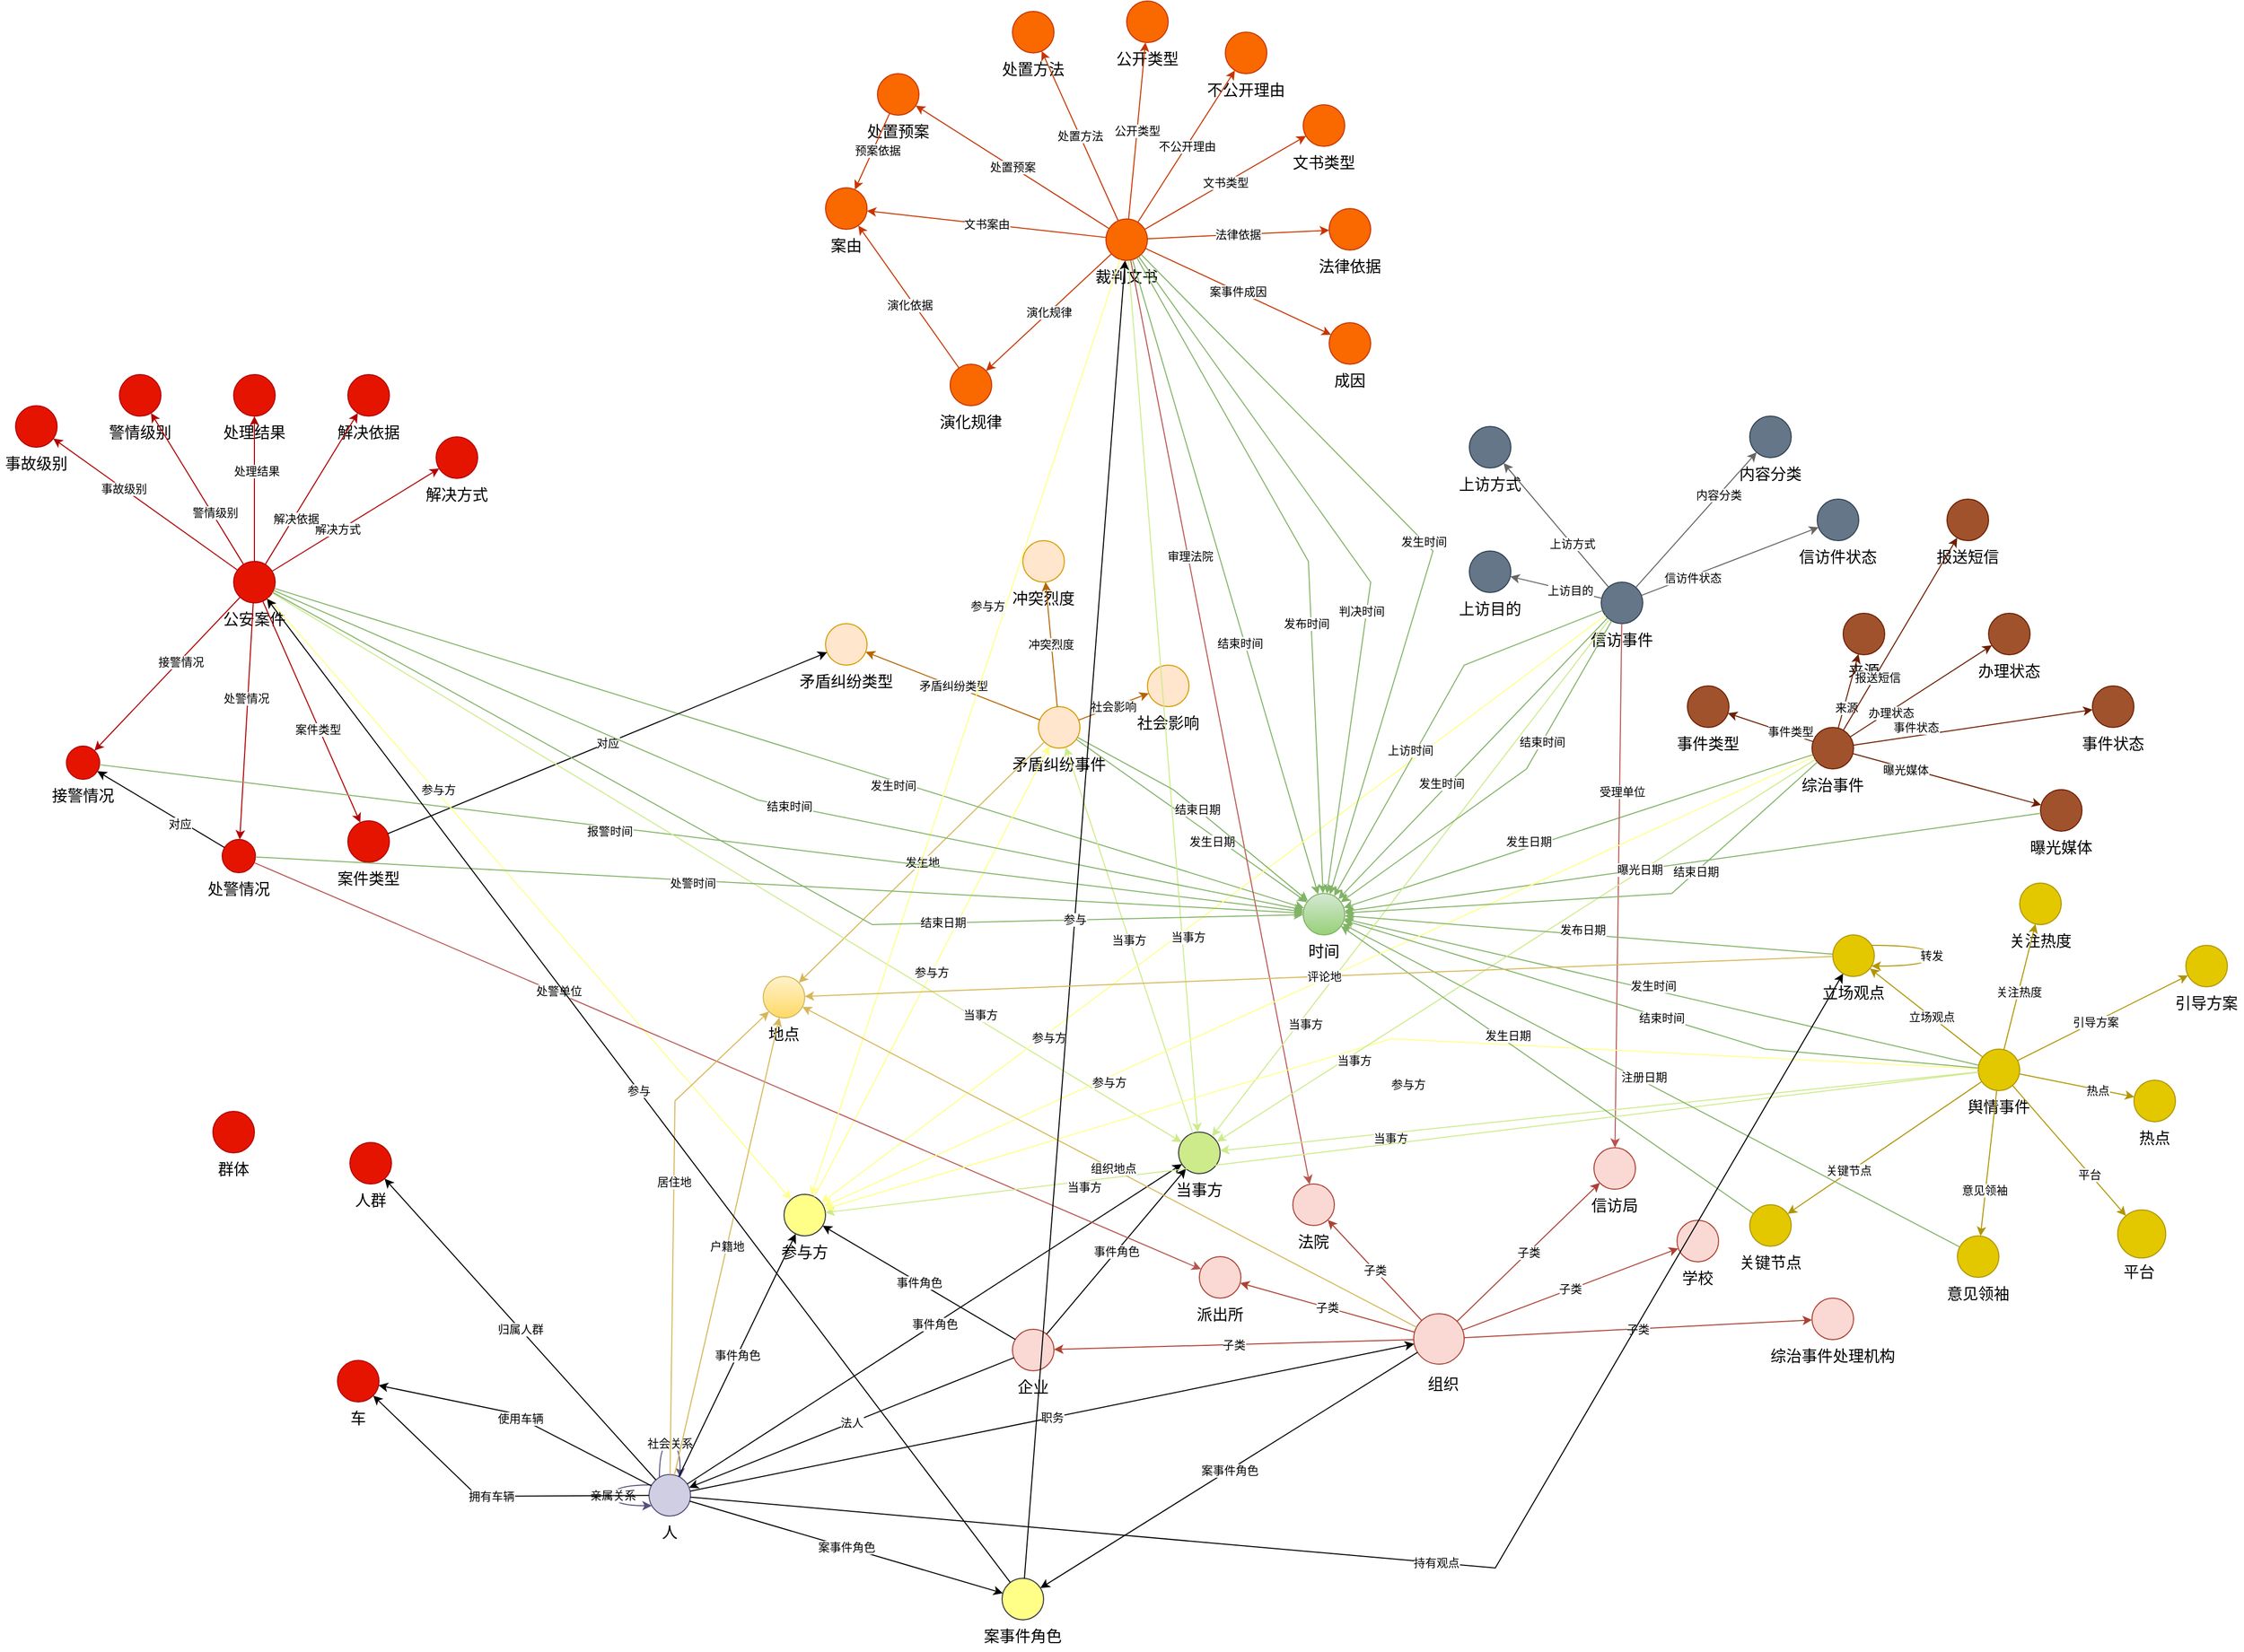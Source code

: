 <mxfile version="21.3.8" type="github">
  <diagram name="第 1 页" id="E4tbWnw8QCcIFIjOAOmc">
    <mxGraphModel dx="2287" dy="1892" grid="1" gridSize="10" guides="1" tooltips="1" connect="1" arrows="1" fold="1" page="1" pageScale="1" pageWidth="827" pageHeight="1169" math="0" shadow="0">
      <root>
        <mxCell id="0" />
        <mxCell id="1" parent="0" />
        <mxCell id="yKpHp2fMiz9Fm5kvjmpf-114" value="" style="group" parent="1" vertex="1" connectable="0">
          <mxGeometry x="200" y="70" width="100" height="70" as="geometry" />
        </mxCell>
        <mxCell id="yKpHp2fMiz9Fm5kvjmpf-115" value="&lt;span style=&quot;font-size: 15px;&quot;&gt;矛盾纠纷事件&lt;/span&gt;" style="text;html=1;strokeColor=none;fillColor=none;align=center;verticalAlign=middle;whiteSpace=wrap;rounded=0;" parent="yKpHp2fMiz9Fm5kvjmpf-114" vertex="1">
          <mxGeometry y="40" width="100" height="30" as="geometry" />
        </mxCell>
        <mxCell id="yKpHp2fMiz9Fm5kvjmpf-116" value="" style="ellipse;whiteSpace=wrap;html=1;aspect=fixed;fillColor=#ffe6cc;strokeColor=#d79b00;rounded=0;movableLabel=0;" parent="yKpHp2fMiz9Fm5kvjmpf-114" vertex="1">
          <mxGeometry x="30" width="40" height="40" as="geometry" />
        </mxCell>
        <object label="" id="地点标识">
          <mxCell style="group" parent="1" vertex="1" connectable="0">
            <mxGeometry x="-50" y="330.0" width="70" height="70" as="geometry" />
          </mxCell>
        </object>
        <mxCell id="yKpHp2fMiz9Fm5kvjmpf-121" value="&lt;span style=&quot;font-size: 15px;&quot;&gt;地点&lt;/span&gt;" style="text;html=1;strokeColor=none;fillColor=none;align=center;verticalAlign=middle;whiteSpace=wrap;rounded=0;" parent="地点标识" vertex="1">
          <mxGeometry y="40" width="70" height="30" as="geometry" />
        </mxCell>
        <mxCell id="yKpHp2fMiz9Fm5kvjmpf-122" value="" style="ellipse;whiteSpace=wrap;html=1;aspect=fixed;fillColor=#fff2cc;strokeColor=#d6b656;rounded=0;movableLabel=0;gradientColor=#ffd966;" parent="地点标识" vertex="1">
          <mxGeometry x="15" width="40" height="40" as="geometry" />
        </mxCell>
        <object label="" 名称="string" 描述="string，对案件的简要概述" id="string，公安案件编号">
          <mxCell style="group" parent="1" vertex="1" connectable="0">
            <mxGeometry x="-560" y="-70.0" width="70" height="70" as="geometry" />
          </mxCell>
        </object>
        <mxCell id="yKpHp2fMiz9Fm5kvjmpf-124" value="&lt;span style=&quot;font-size: 15px;&quot;&gt;公安案件&lt;/span&gt;" style="text;html=1;strokeColor=none;fillColor=none;align=center;verticalAlign=middle;whiteSpace=wrap;rounded=0;" parent="string，公安案件编号" vertex="1">
          <mxGeometry y="40" width="70" height="30" as="geometry" />
        </mxCell>
        <mxCell id="yKpHp2fMiz9Fm5kvjmpf-125" value="" style="ellipse;whiteSpace=wrap;html=1;aspect=fixed;fillColor=#e51400;strokeColor=#B20000;rounded=0;movableLabel=0;fontColor=#ffffff;" parent="string，公安案件编号" vertex="1">
          <mxGeometry x="15" width="40" height="40" as="geometry" />
        </mxCell>
        <object label="" 名称="string" 理由="string" 审判程序="string" 诉讼记录="string" 事实="string，裁判文书的内容描述" 判决结果="bool" 案例等级="bool" 案号="string" 案件类型="string" id="文书编号，标识不同的裁判文书">
          <mxCell style="group" parent="1" vertex="1" connectable="0">
            <mxGeometry x="280" y="-400.0" width="70" height="70" as="geometry" />
          </mxCell>
        </object>
        <mxCell id="yKpHp2fMiz9Fm5kvjmpf-127" value="&lt;span style=&quot;font-size: 15px;&quot;&gt;裁判文书&lt;/span&gt;" style="text;html=1;strokeColor=none;fillColor=none;align=center;verticalAlign=middle;whiteSpace=wrap;rounded=0;" parent="文书编号，标识不同的裁判文书" vertex="1">
          <mxGeometry y="40" width="70" height="30" as="geometry" />
        </mxCell>
        <mxCell id="yKpHp2fMiz9Fm5kvjmpf-128" value="" style="ellipse;whiteSpace=wrap;html=1;aspect=fixed;fillColor=#fa6800;strokeColor=#C73500;rounded=0;movableLabel=0;fontColor=#000000;" parent="文书编号，标识不同的裁判文书" vertex="1">
          <mxGeometry x="15" width="40" height="40" as="geometry" />
        </mxCell>
        <object label="" 重复="bool，是否重复上访" 描述="string，对信访事件的简要概述" 依法逐级走访="bool，是否依法逐级走访" 涉及人数="int" 随访人数="int" id="信访事件编号">
          <mxCell style="group" parent="1" vertex="1" connectable="0">
            <mxGeometry x="757" y="-50.0" width="70" height="70" as="geometry" />
          </mxCell>
        </object>
        <mxCell id="yKpHp2fMiz9Fm5kvjmpf-131" value="&lt;span style=&quot;font-size: 15px;&quot;&gt;信访事件&lt;/span&gt;" style="text;html=1;strokeColor=none;fillColor=none;align=center;verticalAlign=middle;whiteSpace=wrap;rounded=0;" parent="信访事件编号" vertex="1">
          <mxGeometry y="40" width="70" height="30" as="geometry" />
        </mxCell>
        <mxCell id="yKpHp2fMiz9Fm5kvjmpf-132" value="" style="ellipse;whiteSpace=wrap;html=1;aspect=fixed;fillColor=#647687;strokeColor=#314354;rounded=0;movableLabel=0;fontColor=#ffffff;" parent="信访事件编号" vertex="1">
          <mxGeometry x="15" width="40" height="40" as="geometry" />
        </mxCell>
        <mxCell id="yKpHp2fMiz9Fm5kvjmpf-133" value="" style="group" parent="1" vertex="1" connectable="0">
          <mxGeometry x="960" y="90.0" width="70" height="70" as="geometry" />
        </mxCell>
        <mxCell id="yKpHp2fMiz9Fm5kvjmpf-134" value="&lt;span style=&quot;font-size: 15px;&quot;&gt;综治事件&lt;/span&gt;" style="text;html=1;strokeColor=none;fillColor=none;align=center;verticalAlign=middle;whiteSpace=wrap;rounded=0;" parent="yKpHp2fMiz9Fm5kvjmpf-133" vertex="1">
          <mxGeometry y="40" width="70" height="30" as="geometry" />
        </mxCell>
        <mxCell id="yKpHp2fMiz9Fm5kvjmpf-135" value="" style="ellipse;whiteSpace=wrap;html=1;aspect=fixed;fillColor=#a0522d;strokeColor=#6D1F00;rounded=0;movableLabel=0;fontColor=#ffffff;" parent="yKpHp2fMiz9Fm5kvjmpf-133" vertex="1">
          <mxGeometry x="15" width="40" height="40" as="geometry" />
        </mxCell>
        <object label="" 名称="string" 描述="string，对舆情事件的概述" id="舆情事件ID">
          <mxCell style="group" parent="1" vertex="1" connectable="0">
            <mxGeometry x="1120" y="400.0" width="70" height="70" as="geometry" />
          </mxCell>
        </object>
        <mxCell id="yKpHp2fMiz9Fm5kvjmpf-137" value="&lt;span style=&quot;font-size: 15px;&quot;&gt;舆情事件&lt;/span&gt;" style="text;html=1;strokeColor=none;fillColor=none;align=center;verticalAlign=middle;whiteSpace=wrap;rounded=0;" parent="舆情事件ID" vertex="1">
          <mxGeometry y="40" width="70" height="30" as="geometry" />
        </mxCell>
        <mxCell id="yKpHp2fMiz9Fm5kvjmpf-138" value="" style="ellipse;whiteSpace=wrap;html=1;aspect=fixed;fillColor=#e3c800;strokeColor=#B09500;rounded=0;movableLabel=0;fontColor=#000000;" parent="舆情事件ID" vertex="1">
          <mxGeometry x="15" width="40" height="40" as="geometry" />
        </mxCell>
        <object label="" 名称="string" 性别="string" 出生日期="datetime" 民族="string" 国籍="string" 手机号码="string" 证件类型="string" 证件编号="string" 危害公共安全经历="bool，是否有危害公共安全经历" 案件嫌疑人="bool，是否为案件嫌疑人" 购买危险物品="bool，是否购买过管制刀具、汽油、易制毒制暴物品" 昼伏夜出="string，作息描述" 精神病重点人="bool，是否为精神病重点人" 上访记录="bool，是否有过上访记录" 失信人员="bool，是否为失信人员" 报警次数="int" 涉案次数="int" id="不同人的ID">
          <mxCell style="group" parent="1" vertex="1" connectable="0">
            <mxGeometry x="-160" y="810.0" width="70" height="70" as="geometry" />
          </mxCell>
        </object>
        <mxCell id="yKpHp2fMiz9Fm5kvjmpf-140" value="&lt;span style=&quot;font-size: 15px;&quot;&gt;人&lt;/span&gt;" style="text;html=1;strokeColor=none;fillColor=none;align=center;verticalAlign=middle;whiteSpace=wrap;rounded=0;" parent="不同人的ID" vertex="1">
          <mxGeometry y="40" width="70" height="30" as="geometry" />
        </mxCell>
        <mxCell id="yKpHp2fMiz9Fm5kvjmpf-141" value="" style="ellipse;whiteSpace=wrap;html=1;aspect=fixed;fillColor=#d0cee2;strokeColor=#56517e;rounded=0;movableLabel=0;" parent="不同人的ID" vertex="1">
          <mxGeometry x="15" width="40" height="40" as="geometry" />
        </mxCell>
        <mxCell id="yKpHp2fMiz9Fm5kvjmpf-185" value="亲属关系" style="endArrow=classic;html=1;rounded=0;fillColor=#d0cee2;strokeColor=#56517e;edgeStyle=orthogonalEdgeStyle;curved=1;" parent="不同人的ID" source="yKpHp2fMiz9Fm5kvjmpf-141" target="yKpHp2fMiz9Fm5kvjmpf-141" edge="1">
          <mxGeometry width="50" height="50" relative="1" as="geometry">
            <mxPoint x="-160" y="-90.0" as="sourcePoint" />
            <mxPoint x="30" y="-90.0" as="targetPoint" />
            <Array as="points">
              <mxPoint x="-20" y="20" />
            </Array>
          </mxGeometry>
        </mxCell>
        <mxCell id="yKpHp2fMiz9Fm5kvjmpf-187" value="社会关系" style="endArrow=classic;html=1;rounded=0;fillColor=#d0cee2;strokeColor=#56517e;edgeStyle=orthogonalEdgeStyle;curved=1;" parent="不同人的ID" source="yKpHp2fMiz9Fm5kvjmpf-141" target="yKpHp2fMiz9Fm5kvjmpf-141" edge="1">
          <mxGeometry width="50" height="50" relative="1" as="geometry">
            <mxPoint x="50" y="10.0" as="sourcePoint" />
            <mxPoint x="240" y="10.0" as="targetPoint" />
            <Array as="points">
              <mxPoint x="40" y="-30" />
            </Array>
          </mxGeometry>
        </mxCell>
        <object label="" id="组织大类标识">
          <mxCell style="group" parent="1" vertex="1" connectable="0">
            <mxGeometry x="570" y="655" width="100" height="85" as="geometry" />
          </mxCell>
        </object>
        <mxCell id="yKpHp2fMiz9Fm5kvjmpf-143" value="&lt;span style=&quot;font-size: 15px;&quot;&gt;组织&lt;/span&gt;" style="text;html=1;strokeColor=none;fillColor=none;align=center;verticalAlign=middle;whiteSpace=wrap;rounded=0;" parent="组织大类标识" vertex="1">
          <mxGeometry y="48.571" width="100" height="36.429" as="geometry" />
        </mxCell>
        <mxCell id="yKpHp2fMiz9Fm5kvjmpf-144" value="" style="ellipse;whiteSpace=wrap;html=1;aspect=fixed;fillColor=#fad9d5;strokeColor=#ae4132;rounded=0;movableLabel=0;" parent="组织大类标识" vertex="1">
          <mxGeometry x="21.429" width="48.571" height="48.571" as="geometry" />
        </mxCell>
        <object label="职务" 名称="string" id="string：职务ID">
          <mxCell style="endArrow=classic;html=1;rounded=0;" parent="1" source="yKpHp2fMiz9Fm5kvjmpf-141" target="yKpHp2fMiz9Fm5kvjmpf-144" edge="1">
            <mxGeometry width="50" height="50" relative="1" as="geometry">
              <mxPoint x="314" y="865" as="sourcePoint" />
              <mxPoint x="504" y="865" as="targetPoint" />
            </mxGeometry>
          </mxCell>
        </object>
        <mxCell id="yKpHp2fMiz9Fm5kvjmpf-149" value="" style="group" parent="1" vertex="1" connectable="0">
          <mxGeometry x="-5" y="-10.0" width="100" height="70" as="geometry" />
        </mxCell>
        <mxCell id="yKpHp2fMiz9Fm5kvjmpf-147" value="&lt;span style=&quot;font-size: 15px;&quot;&gt;矛盾纠纷类型&lt;/span&gt;" style="text;html=1;strokeColor=none;fillColor=none;align=center;verticalAlign=middle;whiteSpace=wrap;rounded=0;" parent="yKpHp2fMiz9Fm5kvjmpf-149" vertex="1">
          <mxGeometry y="40" width="100" height="30" as="geometry" />
        </mxCell>
        <mxCell id="yKpHp2fMiz9Fm5kvjmpf-148" value="" style="ellipse;whiteSpace=wrap;html=1;aspect=fixed;fillColor=#ffe6cc;strokeColor=#d79b00;rounded=0;movableLabel=0;" parent="yKpHp2fMiz9Fm5kvjmpf-149" vertex="1">
          <mxGeometry x="30" width="40" height="40" as="geometry" />
        </mxCell>
        <mxCell id="yKpHp2fMiz9Fm5kvjmpf-150" value="" style="group" parent="1" vertex="1" connectable="0">
          <mxGeometry x="200" y="-90" width="70" height="70" as="geometry" />
        </mxCell>
        <mxCell id="yKpHp2fMiz9Fm5kvjmpf-151" value="&lt;span style=&quot;font-size: 15px;&quot;&gt;冲突烈度&lt;/span&gt;" style="text;html=1;strokeColor=none;fillColor=none;align=center;verticalAlign=middle;whiteSpace=wrap;rounded=0;" parent="yKpHp2fMiz9Fm5kvjmpf-150" vertex="1">
          <mxGeometry y="40" width="70" height="30" as="geometry" />
        </mxCell>
        <mxCell id="yKpHp2fMiz9Fm5kvjmpf-152" value="" style="ellipse;whiteSpace=wrap;html=1;aspect=fixed;fillColor=#ffe6cc;strokeColor=#d79b00;rounded=0;movableLabel=0;" parent="yKpHp2fMiz9Fm5kvjmpf-150" vertex="1">
          <mxGeometry x="15" width="40" height="40" as="geometry" />
        </mxCell>
        <mxCell id="yKpHp2fMiz9Fm5kvjmpf-153" value="" style="group" parent="1" vertex="1" connectable="0">
          <mxGeometry x="320" y="30" width="70" height="70" as="geometry" />
        </mxCell>
        <mxCell id="yKpHp2fMiz9Fm5kvjmpf-154" value="&lt;span style=&quot;font-size: 15px;&quot;&gt;社会影响&lt;/span&gt;" style="text;html=1;strokeColor=none;fillColor=none;align=center;verticalAlign=middle;whiteSpace=wrap;rounded=0;" parent="yKpHp2fMiz9Fm5kvjmpf-153" vertex="1">
          <mxGeometry y="40" width="70" height="30" as="geometry" />
        </mxCell>
        <mxCell id="yKpHp2fMiz9Fm5kvjmpf-155" value="" style="ellipse;whiteSpace=wrap;html=1;aspect=fixed;fillColor=#ffe6cc;strokeColor=#d79b00;rounded=0;movableLabel=0;" parent="yKpHp2fMiz9Fm5kvjmpf-153" vertex="1">
          <mxGeometry x="15" width="40" height="40" as="geometry" />
        </mxCell>
        <mxCell id="yKpHp2fMiz9Fm5kvjmpf-156" value="社会影响" style="endArrow=classic;html=1;rounded=0;fillColor=#fad7ac;strokeColor=#b46504;" parent="1" source="yKpHp2fMiz9Fm5kvjmpf-116" target="yKpHp2fMiz9Fm5kvjmpf-155" edge="1">
          <mxGeometry width="50" height="50" relative="1" as="geometry">
            <mxPoint x="-30" y="180" as="sourcePoint" />
            <mxPoint x="160" y="180" as="targetPoint" />
          </mxGeometry>
        </mxCell>
        <mxCell id="yKpHp2fMiz9Fm5kvjmpf-157" value="矛盾纠纷类型" style="endArrow=classic;html=1;rounded=0;fillColor=#fad7ac;strokeColor=#b46504;" parent="1" source="yKpHp2fMiz9Fm5kvjmpf-116" target="yKpHp2fMiz9Fm5kvjmpf-148" edge="1">
          <mxGeometry width="50" height="50" relative="1" as="geometry">
            <mxPoint x="142" y="120" as="sourcePoint" />
            <mxPoint x="156" y="200" as="targetPoint" />
          </mxGeometry>
        </mxCell>
        <mxCell id="yKpHp2fMiz9Fm5kvjmpf-158" value="冲突烈度" style="endArrow=classic;html=1;rounded=0;fillColor=#fad7ac;strokeColor=#b46504;" parent="1" source="yKpHp2fMiz9Fm5kvjmpf-116" target="yKpHp2fMiz9Fm5kvjmpf-152" edge="1">
          <mxGeometry width="50" height="50" relative="1" as="geometry">
            <mxPoint x="57" y="80" as="sourcePoint" />
            <mxPoint x="-50" y="166" as="targetPoint" />
          </mxGeometry>
        </mxCell>
        <mxCell id="yKpHp2fMiz9Fm5kvjmpf-159" value="发生地" style="endArrow=classic;html=1;rounded=0;fillColor=#fff2cc;gradientColor=#ffd966;strokeColor=#d6b656;" parent="1" source="yKpHp2fMiz9Fm5kvjmpf-116" target="yKpHp2fMiz9Fm5kvjmpf-122" edge="1">
          <mxGeometry width="50" height="50" relative="1" as="geometry">
            <mxPoint x="270" y="250" as="sourcePoint" />
            <mxPoint x="460" y="250" as="targetPoint" />
          </mxGeometry>
        </mxCell>
        <mxCell id="yKpHp2fMiz9Fm5kvjmpf-160" value="发生日期" style="endArrow=classic;html=1;rounded=0;fillColor=#d5e8d4;gradientColor=#97d077;strokeColor=#82b366;" parent="1" source="yKpHp2fMiz9Fm5kvjmpf-116" target="yKpHp2fMiz9Fm5kvjmpf-119" edge="1">
          <mxGeometry x="0.205" y="-5" width="50" height="50" relative="1" as="geometry">
            <mxPoint x="549" y="270" as="sourcePoint" />
            <mxPoint x="379" y="170" as="targetPoint" />
            <mxPoint as="offset" />
          </mxGeometry>
        </mxCell>
        <mxCell id="yKpHp2fMiz9Fm5kvjmpf-161" value="发生时间" style="endArrow=classic;html=1;rounded=0;fillColor=#d5e8d4;gradientColor=#97d077;strokeColor=#82b366;" parent="1" source="yKpHp2fMiz9Fm5kvjmpf-125" target="yKpHp2fMiz9Fm5kvjmpf-119" edge="1">
          <mxGeometry x="0.205" y="-5" width="50" height="50" relative="1" as="geometry">
            <mxPoint x="456" y="350" as="sourcePoint" />
            <mxPoint x="608" y="260" as="targetPoint" />
            <mxPoint as="offset" />
          </mxGeometry>
        </mxCell>
        <mxCell id="yKpHp2fMiz9Fm5kvjmpf-162" value="结束时间" style="endArrow=classic;html=1;rounded=0;fillColor=#d5e8d4;gradientColor=#97d077;strokeColor=#82b366;" parent="1" source="yKpHp2fMiz9Fm5kvjmpf-128" target="yKpHp2fMiz9Fm5kvjmpf-119" edge="1">
          <mxGeometry x="0.205" y="-5" width="50" height="50" relative="1" as="geometry">
            <mxPoint x="153" y="9" as="sourcePoint" />
            <mxPoint x="607" y="241" as="targetPoint" />
            <mxPoint as="offset" />
          </mxGeometry>
        </mxCell>
        <mxCell id="yKpHp2fMiz9Fm5kvjmpf-163" value="发生时间" style="endArrow=classic;html=1;rounded=0;fillColor=#d5e8d4;gradientColor=#97d077;strokeColor=#82b366;" parent="1" source="yKpHp2fMiz9Fm5kvjmpf-138" target="yKpHp2fMiz9Fm5kvjmpf-119" edge="1">
          <mxGeometry x="0.029" y="-4" width="50" height="50" relative="1" as="geometry">
            <mxPoint x="261" y="-8" as="sourcePoint" />
            <mxPoint x="609" y="238" as="targetPoint" />
            <mxPoint as="offset" />
          </mxGeometry>
        </mxCell>
        <mxCell id="yKpHp2fMiz9Fm5kvjmpf-164" value="发生时间" style="endArrow=classic;html=1;rounded=0;fillColor=#d5e8d4;gradientColor=#97d077;strokeColor=#82b366;" parent="1" source="yKpHp2fMiz9Fm5kvjmpf-132" target="yKpHp2fMiz9Fm5kvjmpf-119" edge="1">
          <mxGeometry x="0.205" y="-5" width="50" height="50" relative="1" as="geometry">
            <mxPoint x="271" y="2" as="sourcePoint" />
            <mxPoint x="619" y="248" as="targetPoint" />
            <mxPoint as="offset" />
          </mxGeometry>
        </mxCell>
        <mxCell id="yKpHp2fMiz9Fm5kvjmpf-165" value="发生日期" style="endArrow=classic;html=1;rounded=0;fillColor=#d5e8d4;gradientColor=#97d077;strokeColor=#82b366;" parent="1" source="yKpHp2fMiz9Fm5kvjmpf-135" target="yKpHp2fMiz9Fm5kvjmpf-119" edge="1">
          <mxGeometry x="0.205" y="-5" width="50" height="50" relative="1" as="geometry">
            <mxPoint x="513" y="8" as="sourcePoint" />
            <mxPoint x="617" y="232" as="targetPoint" />
            <mxPoint as="offset" />
          </mxGeometry>
        </mxCell>
        <object label="" 名称="string" 行政类别="string" 经营范围="string" 联系电话="string" 电子邮箱="string" id="不同企业ID">
          <mxCell style="group" parent="1" vertex="1" connectable="0">
            <mxGeometry x="190" y="670.0" width="70" height="70" as="geometry" />
          </mxCell>
        </object>
        <mxCell id="yKpHp2fMiz9Fm5kvjmpf-167" value="&lt;span style=&quot;font-size: 15px;&quot;&gt;企业&lt;/span&gt;" style="text;html=1;strokeColor=none;fillColor=none;align=center;verticalAlign=middle;whiteSpace=wrap;rounded=0;" parent="不同企业ID" vertex="1">
          <mxGeometry y="40" width="70" height="30" as="geometry" />
        </mxCell>
        <mxCell id="yKpHp2fMiz9Fm5kvjmpf-168" value="" style="ellipse;whiteSpace=wrap;html=1;aspect=fixed;fillColor=#fad9d5;strokeColor=#ae4132;rounded=0;movableLabel=0;" parent="不同企业ID" vertex="1">
          <mxGeometry x="15" width="40" height="40" as="geometry" />
        </mxCell>
        <object label="" 名称="string" id="不同派出所的ID">
          <mxCell style="group" parent="1" vertex="1" connectable="0">
            <mxGeometry x="370" y="600.0" width="70" height="70" as="geometry" />
          </mxCell>
        </object>
        <mxCell id="yKpHp2fMiz9Fm5kvjmpf-170" value="&lt;span style=&quot;font-size: 15px;&quot;&gt;派出所&lt;/span&gt;" style="text;html=1;strokeColor=none;fillColor=none;align=center;verticalAlign=middle;whiteSpace=wrap;rounded=0;" parent="不同派出所的ID" vertex="1">
          <mxGeometry y="40" width="70" height="30" as="geometry" />
        </mxCell>
        <mxCell id="yKpHp2fMiz9Fm5kvjmpf-171" value="" style="ellipse;whiteSpace=wrap;html=1;aspect=fixed;fillColor=#fad9d5;strokeColor=#ae4132;rounded=0;movableLabel=0;" parent="不同派出所的ID" vertex="1">
          <mxGeometry x="15" width="40" height="40" as="geometry" />
        </mxCell>
        <object label="" 名称="string" id="标识不同法院的ID">
          <mxCell style="group" parent="1" vertex="1" connectable="0">
            <mxGeometry x="460" y="530.0" width="70" height="70" as="geometry" />
          </mxCell>
        </object>
        <mxCell id="yKpHp2fMiz9Fm5kvjmpf-173" value="&lt;span style=&quot;font-size: 15px;&quot;&gt;法院&lt;/span&gt;" style="text;html=1;strokeColor=none;fillColor=none;align=center;verticalAlign=middle;whiteSpace=wrap;rounded=0;" parent="标识不同法院的ID" vertex="1">
          <mxGeometry y="40" width="70" height="30" as="geometry" />
        </mxCell>
        <mxCell id="yKpHp2fMiz9Fm5kvjmpf-174" value="" style="ellipse;whiteSpace=wrap;html=1;aspect=fixed;fillColor=#fad9d5;strokeColor=#ae4132;rounded=0;movableLabel=0;" parent="标识不同法院的ID" vertex="1">
          <mxGeometry x="15" width="40" height="40" as="geometry" />
        </mxCell>
        <object label="" 名称="string" id="标识不同信访局的ID">
          <mxCell style="group" parent="1" vertex="1" connectable="0">
            <mxGeometry x="750" y="495.0" width="70" height="70" as="geometry" />
          </mxCell>
        </object>
        <mxCell id="yKpHp2fMiz9Fm5kvjmpf-176" value="&lt;span style=&quot;font-size: 15px;&quot;&gt;信访局&lt;/span&gt;" style="text;html=1;strokeColor=none;fillColor=none;align=center;verticalAlign=middle;whiteSpace=wrap;rounded=0;" parent="标识不同信访局的ID" vertex="1">
          <mxGeometry y="40" width="70" height="30" as="geometry" />
        </mxCell>
        <mxCell id="yKpHp2fMiz9Fm5kvjmpf-177" value="" style="ellipse;whiteSpace=wrap;html=1;aspect=fixed;fillColor=#fad9d5;strokeColor=#ae4132;rounded=0;movableLabel=0;" parent="标识不同信访局的ID" vertex="1">
          <mxGeometry x="15" width="40" height="40" as="geometry" />
        </mxCell>
        <mxCell id="yKpHp2fMiz9Fm5kvjmpf-179" value="子类" style="endArrow=classic;html=1;rounded=0;fillColor=#fad9d5;strokeColor=#ae4132;" parent="1" source="yKpHp2fMiz9Fm5kvjmpf-144" target="yKpHp2fMiz9Fm5kvjmpf-168" edge="1">
          <mxGeometry width="50" height="50" relative="1" as="geometry">
            <mxPoint x="270" y="820" as="sourcePoint" />
            <mxPoint x="460" y="820" as="targetPoint" />
          </mxGeometry>
        </mxCell>
        <mxCell id="yKpHp2fMiz9Fm5kvjmpf-180" value="子类" style="endArrow=classic;html=1;rounded=0;fillColor=#fad9d5;strokeColor=#ae4132;" parent="1" source="yKpHp2fMiz9Fm5kvjmpf-144" target="yKpHp2fMiz9Fm5kvjmpf-171" edge="1">
          <mxGeometry width="50" height="50" relative="1" as="geometry">
            <mxPoint x="602" y="825" as="sourcePoint" />
            <mxPoint x="519" y="915" as="targetPoint" />
          </mxGeometry>
        </mxCell>
        <mxCell id="yKpHp2fMiz9Fm5kvjmpf-181" value="子类" style="endArrow=classic;html=1;rounded=0;fillColor=#fad9d5;strokeColor=#ae4132;" parent="1" source="yKpHp2fMiz9Fm5kvjmpf-144" target="yKpHp2fMiz9Fm5kvjmpf-174" edge="1">
          <mxGeometry width="50" height="50" relative="1" as="geometry">
            <mxPoint x="612" y="830" as="sourcePoint" />
            <mxPoint x="601" y="910" as="targetPoint" />
          </mxGeometry>
        </mxCell>
        <mxCell id="yKpHp2fMiz9Fm5kvjmpf-182" value="子类" style="endArrow=classic;html=1;rounded=0;fillColor=#fad9d5;strokeColor=#ae4132;" parent="1" source="yKpHp2fMiz9Fm5kvjmpf-144" target="yKpHp2fMiz9Fm5kvjmpf-177" edge="1">
          <mxGeometry width="50" height="50" relative="1" as="geometry">
            <mxPoint x="626" y="827" as="sourcePoint" />
            <mxPoint x="681" y="913" as="targetPoint" />
          </mxGeometry>
        </mxCell>
        <mxCell id="yKpHp2fMiz9Fm5kvjmpf-183" value="法人" style="endArrow=classic;html=1;rounded=0;" parent="1" source="yKpHp2fMiz9Fm5kvjmpf-168" target="yKpHp2fMiz9Fm5kvjmpf-141" edge="1">
          <mxGeometry width="50" height="50" relative="1" as="geometry">
            <mxPoint x="310" y="820" as="sourcePoint" />
            <mxPoint x="260" y="810" as="targetPoint" />
          </mxGeometry>
        </mxCell>
        <object label="" 名称="string" id="string，案件类型的代码">
          <mxCell style="group" parent="1" vertex="1" connectable="0">
            <mxGeometry x="-450" y="180.0" width="70" height="70" as="geometry" />
          </mxCell>
        </object>
        <mxCell id="yKpHp2fMiz9Fm5kvjmpf-192" value="&lt;span style=&quot;font-size: 15px;&quot;&gt;案件类型&lt;/span&gt;" style="text;html=1;strokeColor=none;fillColor=none;align=center;verticalAlign=middle;whiteSpace=wrap;rounded=0;" parent="string，案件类型的代码" vertex="1">
          <mxGeometry y="40" width="70" height="30" as="geometry" />
        </mxCell>
        <mxCell id="yKpHp2fMiz9Fm5kvjmpf-193" value="" style="ellipse;whiteSpace=wrap;html=1;aspect=fixed;fillColor=#e51400;strokeColor=#B20000;rounded=0;movableLabel=0;fontColor=#ffffff;" parent="string，案件类型的代码" vertex="1">
          <mxGeometry x="15" width="40" height="40" as="geometry" />
        </mxCell>
        <mxCell id="yKpHp2fMiz9Fm5kvjmpf-194" value="案件类型" style="endArrow=classic;html=1;rounded=0;fillColor=#e51400;strokeColor=#B20000;" parent="1" source="yKpHp2fMiz9Fm5kvjmpf-125" target="yKpHp2fMiz9Fm5kvjmpf-193" edge="1">
          <mxGeometry x="0.158" width="50" height="50" relative="1" as="geometry">
            <mxPoint x="-20" y="230" as="sourcePoint" />
            <mxPoint x="170" y="230" as="targetPoint" />
            <mxPoint x="-1" as="offset" />
          </mxGeometry>
        </mxCell>
        <mxCell id="yKpHp2fMiz9Fm5kvjmpf-195" value="对应" style="endArrow=classic;html=1;rounded=0;" parent="1" source="yKpHp2fMiz9Fm5kvjmpf-193" target="yKpHp2fMiz9Fm5kvjmpf-148" edge="1">
          <mxGeometry width="50" height="50" relative="1" as="geometry">
            <mxPoint x="80" y="230" as="sourcePoint" />
            <mxPoint x="270" y="230" as="targetPoint" />
          </mxGeometry>
        </mxCell>
        <mxCell id="yKpHp2fMiz9Fm5kvjmpf-199" value="" style="group" parent="1" vertex="1" connectable="0">
          <mxGeometry x="-30" y="540.0" width="70" height="70" as="geometry" />
        </mxCell>
        <mxCell id="yKpHp2fMiz9Fm5kvjmpf-200" value="&lt;span style=&quot;font-size: 15px;&quot;&gt;参与方&lt;/span&gt;" style="text;html=1;strokeColor=none;fillColor=none;align=center;verticalAlign=middle;whiteSpace=wrap;rounded=0;" parent="yKpHp2fMiz9Fm5kvjmpf-199" vertex="1">
          <mxGeometry y="40" width="70" height="30" as="geometry" />
        </mxCell>
        <mxCell id="yKpHp2fMiz9Fm5kvjmpf-201" value="" style="ellipse;whiteSpace=wrap;html=1;aspect=fixed;fillColor=#ffff88;strokeColor=#36393d;rounded=0;movableLabel=0;" parent="yKpHp2fMiz9Fm5kvjmpf-199" vertex="1">
          <mxGeometry x="15" width="40" height="40" as="geometry" />
        </mxCell>
        <mxCell id="yKpHp2fMiz9Fm5kvjmpf-202" value="" style="group" parent="1" vertex="1" connectable="0">
          <mxGeometry x="350" y="480.0" width="70" height="70" as="geometry" />
        </mxCell>
        <mxCell id="yKpHp2fMiz9Fm5kvjmpf-203" value="&lt;span style=&quot;font-size: 15px;&quot;&gt;当事方&lt;/span&gt;" style="text;html=1;strokeColor=none;fillColor=none;align=center;verticalAlign=middle;whiteSpace=wrap;rounded=0;" parent="yKpHp2fMiz9Fm5kvjmpf-202" vertex="1">
          <mxGeometry y="40" width="70" height="30" as="geometry" />
        </mxCell>
        <mxCell id="yKpHp2fMiz9Fm5kvjmpf-204" value="" style="ellipse;whiteSpace=wrap;html=1;aspect=fixed;fillColor=#cdeb8b;strokeColor=#36393d;rounded=0;movableLabel=0;" parent="yKpHp2fMiz9Fm5kvjmpf-202" vertex="1">
          <mxGeometry x="15" width="40" height="40" as="geometry" />
        </mxCell>
        <mxCell id="yKpHp2fMiz9Fm5kvjmpf-206" value="事件角色" style="endArrow=classic;html=1;rounded=0;" parent="1" source="yKpHp2fMiz9Fm5kvjmpf-141" target="yKpHp2fMiz9Fm5kvjmpf-201" edge="1">
          <mxGeometry width="50" height="50" relative="1" as="geometry">
            <mxPoint x="380" y="510" as="sourcePoint" />
            <mxPoint x="570" y="510" as="targetPoint" />
          </mxGeometry>
        </mxCell>
        <mxCell id="yKpHp2fMiz9Fm5kvjmpf-207" value="事件角色" style="endArrow=classic;html=1;rounded=0;" parent="1" source="yKpHp2fMiz9Fm5kvjmpf-141" target="yKpHp2fMiz9Fm5kvjmpf-204" edge="1">
          <mxGeometry width="50" height="50" relative="1" as="geometry">
            <mxPoint x="161" y="911" as="sourcePoint" />
            <mxPoint x="219" y="719" as="targetPoint" />
          </mxGeometry>
        </mxCell>
        <mxCell id="yKpHp2fMiz9Fm5kvjmpf-208" value="事件角色" style="endArrow=classic;html=1;rounded=0;" parent="1" source="yKpHp2fMiz9Fm5kvjmpf-168" target="yKpHp2fMiz9Fm5kvjmpf-201" edge="1">
          <mxGeometry width="50" height="50" relative="1" as="geometry">
            <mxPoint x="170" y="917" as="sourcePoint" />
            <mxPoint x="410" y="713" as="targetPoint" />
          </mxGeometry>
        </mxCell>
        <mxCell id="yKpHp2fMiz9Fm5kvjmpf-209" value="事件角色" style="endArrow=classic;html=1;rounded=0;" parent="1" source="yKpHp2fMiz9Fm5kvjmpf-168" target="yKpHp2fMiz9Fm5kvjmpf-204" edge="1">
          <mxGeometry width="50" height="50" relative="1" as="geometry">
            <mxPoint x="380" y="820" as="sourcePoint" />
            <mxPoint x="239" y="715" as="targetPoint" />
          </mxGeometry>
        </mxCell>
        <mxCell id="yKpHp2fMiz9Fm5kvjmpf-210" value="当事方" style="endArrow=classic;html=1;rounded=0;fillColor=#cdeb8b;strokeColor=#cdeb8b;" parent="1" source="yKpHp2fMiz9Fm5kvjmpf-204" target="yKpHp2fMiz9Fm5kvjmpf-116" edge="1">
          <mxGeometry width="50" height="50" relative="1" as="geometry">
            <mxPoint x="380" y="510" as="sourcePoint" />
            <mxPoint x="570" y="510" as="targetPoint" />
          </mxGeometry>
        </mxCell>
        <mxCell id="yKpHp2fMiz9Fm5kvjmpf-211" value="参与方" style="endArrow=classic;html=1;rounded=0;fillColor=#ffff88;strokeColor=#ffff88;" parent="1" source="yKpHp2fMiz9Fm5kvjmpf-201" target="yKpHp2fMiz9Fm5kvjmpf-116" edge="1">
          <mxGeometry x="-0.005" width="50" height="50" relative="1" as="geometry">
            <mxPoint x="224" y="630" as="sourcePoint" />
            <mxPoint x="414" y="630" as="targetPoint" />
            <mxPoint as="offset" />
          </mxGeometry>
        </mxCell>
        <object label="" 名称="string" id="文书类型ID标识，wslx+代码">
          <mxCell style="group" parent="1" vertex="1" connectable="0">
            <mxGeometry x="470" y="-510.0" width="70" height="70" as="geometry" />
          </mxCell>
        </object>
        <mxCell id="MKJ7ITHvyfjbC-ioKjQq-2" value="&lt;span style=&quot;font-size: 15px;&quot;&gt;文书类型&lt;/span&gt;" style="text;html=1;strokeColor=none;fillColor=none;align=center;verticalAlign=middle;whiteSpace=wrap;rounded=0;" parent="文书类型ID标识，wslx+代码" vertex="1">
          <mxGeometry y="40" width="70" height="30" as="geometry" />
        </mxCell>
        <mxCell id="MKJ7ITHvyfjbC-ioKjQq-3" value="" style="ellipse;whiteSpace=wrap;html=1;aspect=fixed;fillColor=#fa6800;strokeColor=#C73500;rounded=0;movableLabel=0;fontColor=#000000;" parent="文书类型ID标识，wslx+代码" vertex="1">
          <mxGeometry x="15" width="40" height="40" as="geometry" />
        </mxCell>
        <mxCell id="MKJ7ITHvyfjbC-ioKjQq-4" value="文书类型" style="endArrow=classic;html=1;rounded=0;fillColor=#fa6800;strokeColor=#C73500;" parent="1" source="yKpHp2fMiz9Fm5kvjmpf-128" target="MKJ7ITHvyfjbC-ioKjQq-3" edge="1">
          <mxGeometry width="50" height="50" relative="1" as="geometry">
            <mxPoint x="330" y="140" as="sourcePoint" />
            <mxPoint x="520" y="140" as="targetPoint" />
          </mxGeometry>
        </mxCell>
        <object label="" 名称="string" id="事故级别ID标识">
          <mxCell style="group" parent="1" vertex="1" connectable="0">
            <mxGeometry x="-770" y="-220.0" width="70" height="70" as="geometry" />
          </mxCell>
        </object>
        <mxCell id="R-SSQPyZMVsBU4lyyO6I-3" value="&lt;span style=&quot;font-size: 15px;&quot;&gt;事故级别&lt;/span&gt;" style="text;html=1;strokeColor=none;fillColor=none;align=center;verticalAlign=middle;whiteSpace=wrap;rounded=0;" parent="事故级别ID标识" vertex="1">
          <mxGeometry y="40" width="70" height="30" as="geometry" />
        </mxCell>
        <mxCell id="R-SSQPyZMVsBU4lyyO6I-4" value="" style="ellipse;whiteSpace=wrap;html=1;aspect=fixed;fillColor=#e51400;strokeColor=#B20000;rounded=0;movableLabel=0;fontColor=#ffffff;" parent="事故级别ID标识" vertex="1">
          <mxGeometry x="15" width="40" height="40" as="geometry" />
        </mxCell>
        <object label="" 名称="string" id="警情级别ID标识">
          <mxCell style="group;fillColor=none;fontColor=#ffffff;strokeColor=none;" parent="1" vertex="1" connectable="0">
            <mxGeometry x="-670" y="-250" width="70" height="70" as="geometry" />
          </mxCell>
        </object>
        <mxCell id="R-SSQPyZMVsBU4lyyO6I-6" value="&lt;span style=&quot;font-size: 15px;&quot;&gt;警情级别&lt;/span&gt;" style="text;html=1;strokeColor=none;fillColor=none;align=center;verticalAlign=middle;whiteSpace=wrap;rounded=0;" parent="警情级别ID标识" vertex="1">
          <mxGeometry y="40" width="70" height="30" as="geometry" />
        </mxCell>
        <mxCell id="R-SSQPyZMVsBU4lyyO6I-7" value="" style="ellipse;whiteSpace=wrap;html=1;aspect=fixed;fillColor=#e51400;strokeColor=#B20000;rounded=0;movableLabel=0;fontColor=#ffffff;" parent="警情级别ID标识" vertex="1">
          <mxGeometry x="15" width="40" height="40" as="geometry" />
        </mxCell>
        <object label="" 名称="string" id="string，处理结果ID">
          <mxCell style="group" parent="1" vertex="1" connectable="0">
            <mxGeometry x="-560" y="-250.0" width="70" height="70" as="geometry" />
          </mxCell>
        </object>
        <mxCell id="R-SSQPyZMVsBU4lyyO6I-9" value="&lt;span style=&quot;font-size: 15px;&quot;&gt;处理结果&lt;/span&gt;" style="text;html=1;strokeColor=none;fillColor=none;align=center;verticalAlign=middle;whiteSpace=wrap;rounded=0;" parent="string，处理结果ID" vertex="1">
          <mxGeometry y="40" width="70" height="30" as="geometry" />
        </mxCell>
        <mxCell id="R-SSQPyZMVsBU4lyyO6I-10" value="" style="ellipse;whiteSpace=wrap;html=1;aspect=fixed;fillColor=#e51400;strokeColor=#B20000;rounded=0;movableLabel=0;fontColor=#ffffff;" parent="string，处理结果ID" vertex="1">
          <mxGeometry x="15" width="40" height="40" as="geometry" />
        </mxCell>
        <object label="" 名称="string" id="string，解决依据ID">
          <mxCell style="group;fillColor=none;fontColor=#ffffff;strokeColor=none;" parent="1" vertex="1" connectable="0">
            <mxGeometry x="-450" y="-250.0" width="70" height="70" as="geometry" />
          </mxCell>
        </object>
        <mxCell id="R-SSQPyZMVsBU4lyyO6I-12" value="&lt;span style=&quot;font-size: 15px;&quot;&gt;解决依据&lt;/span&gt;" style="text;html=1;strokeColor=none;fillColor=none;align=center;verticalAlign=middle;whiteSpace=wrap;rounded=0;" parent="string，解决依据ID" vertex="1">
          <mxGeometry y="40" width="70" height="30" as="geometry" />
        </mxCell>
        <mxCell id="R-SSQPyZMVsBU4lyyO6I-13" value="" style="ellipse;whiteSpace=wrap;html=1;aspect=fixed;fillColor=#e51400;strokeColor=#B20000;rounded=0;movableLabel=0;fontColor=#ffffff;" parent="string，解决依据ID" vertex="1">
          <mxGeometry x="15" width="40" height="40" as="geometry" />
        </mxCell>
        <object label="" 名称="string" id="string，解决方式ID">
          <mxCell style="group" parent="1" vertex="1" connectable="0">
            <mxGeometry x="-365" y="-190.0" width="70" height="70" as="geometry" />
          </mxCell>
        </object>
        <mxCell id="R-SSQPyZMVsBU4lyyO6I-15" value="&lt;span style=&quot;font-size: 15px;&quot;&gt;解决方式&lt;/span&gt;" style="text;html=1;strokeColor=none;fillColor=none;align=center;verticalAlign=middle;whiteSpace=wrap;rounded=0;" parent="string，解决方式ID" vertex="1">
          <mxGeometry y="40" width="70" height="30" as="geometry" />
        </mxCell>
        <mxCell id="R-SSQPyZMVsBU4lyyO6I-16" value="" style="ellipse;whiteSpace=wrap;html=1;aspect=fixed;fillColor=#e51400;strokeColor=#B20000;rounded=0;movableLabel=0;fontColor=#ffffff;" parent="string，解决方式ID" vertex="1">
          <mxGeometry x="15" width="40" height="40" as="geometry" />
        </mxCell>
        <mxCell id="R-SSQPyZMVsBU4lyyO6I-19" value="" style="endArrow=classic;html=1;rounded=0;fillColor=#e51400;strokeColor=#B20000;" parent="1" source="yKpHp2fMiz9Fm5kvjmpf-125" target="R-SSQPyZMVsBU4lyyO6I-16" edge="1">
          <mxGeometry width="50" height="50" relative="1" as="geometry">
            <mxPoint x="-40" y="210" as="sourcePoint" />
            <mxPoint x="10" y="160" as="targetPoint" />
          </mxGeometry>
        </mxCell>
        <mxCell id="R-SSQPyZMVsBU4lyyO6I-51" value="解决方式" style="edgeLabel;html=1;align=center;verticalAlign=middle;resizable=0;points=[];" parent="R-SSQPyZMVsBU4lyyO6I-19" vertex="1" connectable="0">
          <mxGeometry x="-0.208" y="2" relative="1" as="geometry">
            <mxPoint as="offset" />
          </mxGeometry>
        </mxCell>
        <mxCell id="R-SSQPyZMVsBU4lyyO6I-22" value="" style="endArrow=classic;html=1;rounded=0;fillColor=#e51400;strokeColor=#B20000;" parent="1" source="yKpHp2fMiz9Fm5kvjmpf-125" target="R-SSQPyZMVsBU4lyyO6I-10" edge="1">
          <mxGeometry width="50" height="50" relative="1" as="geometry">
            <mxPoint x="-310" y="110" as="sourcePoint" />
            <mxPoint x="-140" y="20" as="targetPoint" />
          </mxGeometry>
        </mxCell>
        <mxCell id="R-SSQPyZMVsBU4lyyO6I-47" value="处理结果" style="edgeLabel;html=1;align=center;verticalAlign=middle;resizable=0;points=[];" parent="R-SSQPyZMVsBU4lyyO6I-22" vertex="1" connectable="0">
          <mxGeometry x="0.24" y="-2" relative="1" as="geometry">
            <mxPoint as="offset" />
          </mxGeometry>
        </mxCell>
        <mxCell id="R-SSQPyZMVsBU4lyyO6I-23" value="" style="endArrow=classic;html=1;rounded=0;fillColor=#e51400;strokeColor=#B20000;" parent="1" source="yKpHp2fMiz9Fm5kvjmpf-125" target="R-SSQPyZMVsBU4lyyO6I-4" edge="1">
          <mxGeometry width="50" height="50" relative="1" as="geometry">
            <mxPoint x="-200" y="100" as="sourcePoint" />
            <mxPoint x="-320" y="80" as="targetPoint" />
          </mxGeometry>
        </mxCell>
        <mxCell id="R-SSQPyZMVsBU4lyyO6I-45" value="事故级别" style="edgeLabel;html=1;align=center;verticalAlign=middle;resizable=0;points=[];" parent="R-SSQPyZMVsBU4lyyO6I-23" vertex="1" connectable="0">
          <mxGeometry x="0.237" relative="1" as="geometry">
            <mxPoint as="offset" />
          </mxGeometry>
        </mxCell>
        <mxCell id="R-SSQPyZMVsBU4lyyO6I-24" value="" style="endArrow=classic;html=1;rounded=0;fillColor=#e51400;strokeColor=#B20000;" parent="1" source="yKpHp2fMiz9Fm5kvjmpf-125" target="R-SSQPyZMVsBU4lyyO6I-7" edge="1">
          <mxGeometry width="50" height="50" relative="1" as="geometry">
            <mxPoint x="-190" y="90" as="sourcePoint" />
            <mxPoint x="-290" y="130" as="targetPoint" />
          </mxGeometry>
        </mxCell>
        <mxCell id="R-SSQPyZMVsBU4lyyO6I-46" value="警情级别" style="edgeLabel;html=1;align=center;verticalAlign=middle;resizable=0;points=[];" parent="R-SSQPyZMVsBU4lyyO6I-24" vertex="1" connectable="0">
          <mxGeometry x="-0.321" y="-2" relative="1" as="geometry">
            <mxPoint x="1" as="offset" />
          </mxGeometry>
        </mxCell>
        <mxCell id="R-SSQPyZMVsBU4lyyO6I-25" value="" style="endArrow=classic;html=1;rounded=0;fillColor=#e51400;strokeColor=#B20000;" parent="1" source="yKpHp2fMiz9Fm5kvjmpf-125" target="R-SSQPyZMVsBU4lyyO6I-13" edge="1">
          <mxGeometry width="50" height="50" relative="1" as="geometry">
            <mxPoint x="-160" y="90" as="sourcePoint" />
            <mxPoint x="-75" y="-80" as="targetPoint" />
          </mxGeometry>
        </mxCell>
        <mxCell id="R-SSQPyZMVsBU4lyyO6I-50" value="解决依据" style="edgeLabel;html=1;align=center;verticalAlign=middle;resizable=0;points=[];" parent="R-SSQPyZMVsBU4lyyO6I-25" vertex="1" connectable="0">
          <mxGeometry x="-0.383" y="-2" relative="1" as="geometry">
            <mxPoint as="offset" />
          </mxGeometry>
        </mxCell>
        <object label="" 名称="string" 报警电话="string，需了解具体业务内容" 联系电话="string，需了解具体业务内容" 警情内容="string，警情描述" id="接警单编号">
          <mxCell style="group" parent="1" vertex="1" connectable="0">
            <mxGeometry x="-730" y="100" width="80" height="70" as="geometry" />
          </mxCell>
        </object>
        <mxCell id="R-SSQPyZMVsBU4lyyO6I-36" value="&lt;span style=&quot;font-size: 15px;&quot;&gt;接警情况&lt;/span&gt;" style="text;html=1;strokeColor=none;fillColor=none;align=center;verticalAlign=middle;whiteSpace=wrap;rounded=0;" parent="接警单编号" vertex="1">
          <mxGeometry y="40" width="80" height="30" as="geometry" />
        </mxCell>
        <mxCell id="R-SSQPyZMVsBU4lyyO6I-37" value="" style="ellipse;whiteSpace=wrap;html=1;aspect=fixed;fillColor=#e51400;strokeColor=#B20000;rounded=0;movableLabel=0;fontColor=#ffffff;" parent="接警单编号" vertex="1">
          <mxGeometry x="23.996" y="8" width="32" height="32" as="geometry" />
        </mxCell>
        <object label="" 名称="string" 处警情况="string，处警情况描述" 解决纠纷="bool，是否解决纠纷" id="处警单编号">
          <mxCell style="group" parent="1" vertex="1" connectable="0">
            <mxGeometry x="-580" y="190" width="80" height="70" as="geometry" />
          </mxCell>
        </object>
        <mxCell id="R-SSQPyZMVsBU4lyyO6I-39" value="&lt;span style=&quot;font-size: 15px;&quot;&gt;处警情况&lt;/span&gt;" style="text;html=1;strokeColor=none;fillColor=none;align=center;verticalAlign=middle;whiteSpace=wrap;rounded=0;" parent="处警单编号" vertex="1">
          <mxGeometry y="40" width="80" height="30" as="geometry" />
        </mxCell>
        <mxCell id="R-SSQPyZMVsBU4lyyO6I-40" value="" style="ellipse;whiteSpace=wrap;html=1;aspect=fixed;fillColor=#e51400;strokeColor=#B20000;rounded=0;movableLabel=0;fontColor=#ffffff;" parent="处警单编号" vertex="1">
          <mxGeometry x="23.996" y="8" width="32" height="32" as="geometry" />
        </mxCell>
        <mxCell id="R-SSQPyZMVsBU4lyyO6I-42" value="" style="endArrow=classic;html=1;rounded=0;fillColor=#e51400;strokeColor=#B20000;" parent="1" source="yKpHp2fMiz9Fm5kvjmpf-125" target="R-SSQPyZMVsBU4lyyO6I-37" edge="1">
          <mxGeometry width="50" height="50" relative="1" as="geometry">
            <mxPoint x="-10" y="240" as="sourcePoint" />
            <mxPoint x="-140" y="160" as="targetPoint" />
          </mxGeometry>
        </mxCell>
        <mxCell id="R-SSQPyZMVsBU4lyyO6I-64" value="接警情况" style="edgeLabel;html=1;align=center;verticalAlign=middle;resizable=0;points=[];" parent="R-SSQPyZMVsBU4lyyO6I-42" vertex="1" connectable="0">
          <mxGeometry x="-0.172" y="1" relative="1" as="geometry">
            <mxPoint as="offset" />
          </mxGeometry>
        </mxCell>
        <mxCell id="R-SSQPyZMVsBU4lyyO6I-43" value="" style="endArrow=classic;html=1;rounded=0;fillColor=#e51400;strokeColor=#B20000;" parent="1" source="yKpHp2fMiz9Fm5kvjmpf-125" target="R-SSQPyZMVsBU4lyyO6I-40" edge="1">
          <mxGeometry width="50" height="50" relative="1" as="geometry">
            <mxPoint x="-50" y="170" as="sourcePoint" />
            <mxPoint x="-160" y="190" as="targetPoint" />
          </mxGeometry>
        </mxCell>
        <mxCell id="R-SSQPyZMVsBU4lyyO6I-65" value="处警情况" style="edgeLabel;html=1;align=center;verticalAlign=middle;resizable=0;points=[];" parent="R-SSQPyZMVsBU4lyyO6I-43" vertex="1" connectable="0">
          <mxGeometry x="-0.19" y="-2" relative="1" as="geometry">
            <mxPoint as="offset" />
          </mxGeometry>
        </mxCell>
        <mxCell id="R-SSQPyZMVsBU4lyyO6I-54" value="" style="endArrow=classic;html=1;rounded=0;" parent="1" source="R-SSQPyZMVsBU4lyyO6I-40" target="R-SSQPyZMVsBU4lyyO6I-37" edge="1">
          <mxGeometry width="50" height="50" relative="1" as="geometry">
            <mxPoint x="50" y="230" as="sourcePoint" />
            <mxPoint x="-100" y="339" as="targetPoint" />
          </mxGeometry>
        </mxCell>
        <mxCell id="R-SSQPyZMVsBU4lyyO6I-59" value="对应" style="edgeLabel;html=1;align=center;verticalAlign=middle;resizable=0;points=[];" parent="R-SSQPyZMVsBU4lyyO6I-54" vertex="1" connectable="0">
          <mxGeometry x="-0.312" y="2" relative="1" as="geometry">
            <mxPoint as="offset" />
          </mxGeometry>
        </mxCell>
        <mxCell id="R-SSQPyZMVsBU4lyyO6I-60" value="" style="endArrow=classic;html=1;rounded=0;fillColor=#f5f5f5;strokeColor=#666666;" parent="1" source="yKpHp2fMiz9Fm5kvjmpf-132" target="ph5KW8ykbOgvs6jUgcan-27" edge="1">
          <mxGeometry width="50" height="50" relative="1" as="geometry">
            <mxPoint x="130" y="100" as="sourcePoint" />
            <mxPoint x="763.37" y="-190.286" as="targetPoint" />
          </mxGeometry>
        </mxCell>
        <mxCell id="YILNO9E-IBtBJJOPE0zL-12" value="上访目的" style="edgeLabel;html=1;align=center;verticalAlign=middle;resizable=0;points=[];" parent="R-SSQPyZMVsBU4lyyO6I-60" vertex="1" connectable="0">
          <mxGeometry x="-0.295" relative="1" as="geometry">
            <mxPoint as="offset" />
          </mxGeometry>
        </mxCell>
        <mxCell id="R-SSQPyZMVsBU4lyyO6I-63" value="" style="endArrow=classic;html=1;rounded=0;fillColor=#d5e8d4;gradientColor=#97d077;strokeColor=#82b366;" parent="1" source="R-SSQPyZMVsBU4lyyO6I-37" target="yKpHp2fMiz9Fm5kvjmpf-119" edge="1">
          <mxGeometry width="50" height="50" relative="1" as="geometry">
            <mxPoint x="-120" y="360" as="sourcePoint" />
            <mxPoint x="370" y="330" as="targetPoint" />
          </mxGeometry>
        </mxCell>
        <mxCell id="R-SSQPyZMVsBU4lyyO6I-66" value="报警时间" style="edgeLabel;html=1;align=center;verticalAlign=middle;resizable=0;points=[];" parent="R-SSQPyZMVsBU4lyyO6I-63" vertex="1" connectable="0">
          <mxGeometry x="-0.475" y="2" relative="1" as="geometry">
            <mxPoint x="186" y="29" as="offset" />
          </mxGeometry>
        </mxCell>
        <object label="" 名称="string" id="信访件状态ID标识">
          <mxCell style="group" parent="1" vertex="1" connectable="0">
            <mxGeometry x="960" y="-130" width="80" height="70" as="geometry" />
          </mxCell>
        </object>
        <mxCell id="YILNO9E-IBtBJJOPE0zL-2" value="&lt;span style=&quot;font-size: 15px;&quot;&gt;信访件状态&lt;/span&gt;" style="text;html=1;strokeColor=none;fillColor=none;align=center;verticalAlign=middle;whiteSpace=wrap;rounded=0;" parent="信访件状态ID标识" vertex="1">
          <mxGeometry y="40" width="80" height="30" as="geometry" />
        </mxCell>
        <mxCell id="YILNO9E-IBtBJJOPE0zL-3" value="" style="ellipse;whiteSpace=wrap;html=1;aspect=fixed;fillColor=#647687;strokeColor=#314354;rounded=0;movableLabel=0;fontColor=#ffffff;" parent="信访件状态ID标识" vertex="1">
          <mxGeometry x="20" width="40" height="40" as="geometry" />
        </mxCell>
        <object label="" 名称="string" id="上访内容类别ID标识">
          <mxCell style="group" parent="1" vertex="1" connectable="0">
            <mxGeometry x="900" y="-210" width="70" height="70" as="geometry" />
          </mxCell>
        </object>
        <mxCell id="YILNO9E-IBtBJJOPE0zL-5" value="&lt;span style=&quot;font-size: 15px;&quot;&gt;内容分类&lt;/span&gt;" style="text;html=1;strokeColor=none;fillColor=none;align=center;verticalAlign=middle;whiteSpace=wrap;rounded=0;" parent="上访内容类别ID标识" vertex="1">
          <mxGeometry y="40" width="70" height="30" as="geometry" />
        </mxCell>
        <mxCell id="YILNO9E-IBtBJJOPE0zL-6" value="" style="ellipse;whiteSpace=wrap;html=1;aspect=fixed;fillColor=#647687;strokeColor=#314354;rounded=0;movableLabel=0;fontColor=#ffffff;" parent="上访内容类别ID标识" vertex="1">
          <mxGeometry x="15" width="40" height="40" as="geometry" />
        </mxCell>
        <mxCell id="YILNO9E-IBtBJJOPE0zL-10" value="" style="endArrow=classic;html=1;rounded=0;fillColor=#f5f5f5;strokeColor=#666666;" parent="1" source="yKpHp2fMiz9Fm5kvjmpf-132" target="YILNO9E-IBtBJJOPE0zL-6" edge="1">
          <mxGeometry width="50" height="50" relative="1" as="geometry">
            <mxPoint x="840" y="-10" as="sourcePoint" />
            <mxPoint x="784" y="-122" as="targetPoint" />
          </mxGeometry>
        </mxCell>
        <mxCell id="YILNO9E-IBtBJJOPE0zL-13" value="内容分类" style="edgeLabel;html=1;align=center;verticalAlign=middle;resizable=0;points=[];" parent="YILNO9E-IBtBJJOPE0zL-10" vertex="1" connectable="0">
          <mxGeometry x="0.371" relative="1" as="geometry">
            <mxPoint as="offset" />
          </mxGeometry>
        </mxCell>
        <mxCell id="YILNO9E-IBtBJJOPE0zL-11" value="" style="endArrow=classic;html=1;rounded=0;fillColor=#f5f5f5;strokeColor=#666666;" parent="1" source="yKpHp2fMiz9Fm5kvjmpf-132" target="YILNO9E-IBtBJJOPE0zL-3" edge="1">
          <mxGeometry width="50" height="50" relative="1" as="geometry">
            <mxPoint x="850" as="sourcePoint" />
            <mxPoint x="794" y="-112" as="targetPoint" />
          </mxGeometry>
        </mxCell>
        <mxCell id="YILNO9E-IBtBJJOPE0zL-14" value="信访件状态" style="edgeLabel;html=1;align=center;verticalAlign=middle;resizable=0;points=[];" parent="YILNO9E-IBtBJJOPE0zL-11" vertex="1" connectable="0">
          <mxGeometry x="-0.438" y="-2" relative="1" as="geometry">
            <mxPoint as="offset" />
          </mxGeometry>
        </mxCell>
        <mxCell id="YILNO9E-IBtBJJOPE0zL-16" value="" style="endArrow=classic;html=1;rounded=0;strokeColor=#cdeb8b;" parent="1" source="yKpHp2fMiz9Fm5kvjmpf-125" target="yKpHp2fMiz9Fm5kvjmpf-204" edge="1">
          <mxGeometry width="50" height="50" relative="1" as="geometry">
            <mxPoint x="-20" y="380" as="sourcePoint" />
            <mxPoint x="30" y="330" as="targetPoint" />
          </mxGeometry>
        </mxCell>
        <mxCell id="YILNO9E-IBtBJJOPE0zL-24" value="当事方" style="edgeLabel;html=1;align=center;verticalAlign=middle;resizable=0;points=[];" parent="YILNO9E-IBtBJJOPE0zL-16" vertex="1" connectable="0">
          <mxGeometry x="0.552" y="5" relative="1" as="geometry">
            <mxPoint as="offset" />
          </mxGeometry>
        </mxCell>
        <mxCell id="YILNO9E-IBtBJJOPE0zL-17" value="" style="endArrow=classic;html=1;rounded=0;fillColor=#ffff88;strokeColor=#ffff88;" parent="1" source="yKpHp2fMiz9Fm5kvjmpf-125" target="yKpHp2fMiz9Fm5kvjmpf-201" edge="1">
          <mxGeometry width="50" height="50" relative="1" as="geometry">
            <mxPoint x="-10" y="390" as="sourcePoint" />
            <mxPoint x="40" y="340" as="targetPoint" />
          </mxGeometry>
        </mxCell>
        <mxCell id="YILNO9E-IBtBJJOPE0zL-18" value="参与方" style="edgeLabel;html=1;align=center;verticalAlign=middle;resizable=0;points=[];" parent="YILNO9E-IBtBJJOPE0zL-17" vertex="1" connectable="0">
          <mxGeometry x="-0.358" y="2" relative="1" as="geometry">
            <mxPoint as="offset" />
          </mxGeometry>
        </mxCell>
        <mxCell id="YILNO9E-IBtBJJOPE0zL-25" value="" style="endArrow=classic;html=1;rounded=0;fillColor=#ffff88;strokeColor=#ffff88;" parent="1" source="yKpHp2fMiz9Fm5kvjmpf-132" target="yKpHp2fMiz9Fm5kvjmpf-201" edge="1">
          <mxGeometry width="50" height="50" relative="1" as="geometry">
            <mxPoint x="-20" y="380" as="sourcePoint" />
            <mxPoint x="30" y="330" as="targetPoint" />
          </mxGeometry>
        </mxCell>
        <mxCell id="YILNO9E-IBtBJJOPE0zL-26" value="参与方" style="edgeLabel;html=1;align=center;verticalAlign=middle;resizable=0;points=[];" parent="YILNO9E-IBtBJJOPE0zL-25" vertex="1" connectable="0">
          <mxGeometry x="0.428" y="4" relative="1" as="geometry">
            <mxPoint as="offset" />
          </mxGeometry>
        </mxCell>
        <object label="" 名称="string" 描述="string，对舆情发展引导方案的概述" id="引导方案的ID标识">
          <mxCell style="group" parent="1" vertex="1" connectable="0">
            <mxGeometry x="1320" y="300.0" width="70" height="70" as="geometry" />
          </mxCell>
        </object>
        <mxCell id="YILNO9E-IBtBJJOPE0zL-28" value="&lt;span style=&quot;font-size: 15px;&quot;&gt;引导方案&lt;/span&gt;" style="text;html=1;strokeColor=none;fillColor=none;align=center;verticalAlign=middle;whiteSpace=wrap;rounded=0;" parent="引导方案的ID标识" vertex="1">
          <mxGeometry y="40" width="70" height="30" as="geometry" />
        </mxCell>
        <mxCell id="YILNO9E-IBtBJJOPE0zL-29" value="" style="ellipse;whiteSpace=wrap;html=1;aspect=fixed;fillColor=#e3c800;strokeColor=#B09500;rounded=0;movableLabel=0;fontColor=#000000;" parent="引导方案的ID标识" vertex="1">
          <mxGeometry x="15" width="40" height="40" as="geometry" />
        </mxCell>
        <object label="" 维度="string，舆情事件被关注的领域" 指数="double，衡量热度的指标数值" id="关注热度的ID标识">
          <mxCell style="group" parent="1" vertex="1" connectable="0">
            <mxGeometry x="1160" y="240.0" width="70" height="70" as="geometry" />
          </mxCell>
        </object>
        <mxCell id="YILNO9E-IBtBJJOPE0zL-31" value="&lt;span style=&quot;font-size: 15px;&quot;&gt;关注热度&lt;/span&gt;" style="text;html=1;strokeColor=none;fillColor=none;align=center;verticalAlign=middle;whiteSpace=wrap;rounded=0;" parent="关注热度的ID标识" vertex="1">
          <mxGeometry y="40" width="70" height="30" as="geometry" />
        </mxCell>
        <mxCell id="YILNO9E-IBtBJJOPE0zL-32" value="" style="ellipse;whiteSpace=wrap;html=1;aspect=fixed;fillColor=#e3c800;strokeColor=#B09500;rounded=0;movableLabel=0;fontColor=#000000;" parent="关注热度的ID标识" vertex="1">
          <mxGeometry x="15" width="40" height="40" as="geometry" />
        </mxCell>
        <object label="" 描述="string" 点赞数="int" 评论数="int" 转发数="int" 媒体类型="string，包含的消息媒体类型，视频或者图片链接" id="标识对舆情事件的观点评价编号">
          <mxCell style="group" parent="1" vertex="1" connectable="0">
            <mxGeometry x="980" y="290.0" width="70" height="70" as="geometry" />
          </mxCell>
        </object>
        <mxCell id="YILNO9E-IBtBJJOPE0zL-34" value="&lt;span style=&quot;font-size: 15px;&quot;&gt;立场观点&lt;/span&gt;" style="text;html=1;strokeColor=none;fillColor=none;align=center;verticalAlign=middle;whiteSpace=wrap;rounded=0;" parent="标识对舆情事件的观点评价编号" vertex="1">
          <mxGeometry y="40" width="70" height="30" as="geometry" />
        </mxCell>
        <mxCell id="YILNO9E-IBtBJJOPE0zL-35" value="" style="ellipse;whiteSpace=wrap;html=1;aspect=fixed;fillColor=#e3c800;strokeColor=#B09500;rounded=0;movableLabel=0;fontColor=#000000;" parent="标识对舆情事件的观点评价编号" vertex="1">
          <mxGeometry x="15" width="40" height="40" as="geometry" />
        </mxCell>
        <mxCell id="TQAut5_XsZvPa4AKqcAW-61" value="转发" style="endArrow=classic;html=1;rounded=0;fillColor=#e3c800;strokeColor=#B09500;edgeStyle=orthogonalEdgeStyle;curved=1;" parent="标识对舆情事件的观点评价编号" source="YILNO9E-IBtBJJOPE0zL-35" target="YILNO9E-IBtBJJOPE0zL-35" edge="1">
          <mxGeometry width="50" height="50" relative="1" as="geometry">
            <mxPoint x="169" y="128.0" as="sourcePoint" />
            <mxPoint x="61" y="42.0" as="targetPoint" />
            <mxPoint as="offset" />
            <Array as="points">
              <mxPoint x="110" y="20" />
            </Array>
          </mxGeometry>
        </mxCell>
        <object label="" 名称="string" id="热点的ID标识">
          <mxCell style="group" parent="1" vertex="1" connectable="0">
            <mxGeometry x="1270" y="430.0" width="70" height="70" as="geometry" />
          </mxCell>
        </object>
        <mxCell id="YILNO9E-IBtBJJOPE0zL-37" value="&lt;span style=&quot;font-size: 15px;&quot;&gt;热点&lt;/span&gt;" style="text;html=1;strokeColor=none;fillColor=none;align=center;verticalAlign=middle;whiteSpace=wrap;rounded=0;" parent="热点的ID标识" vertex="1">
          <mxGeometry y="40" width="70" height="30" as="geometry" />
        </mxCell>
        <mxCell id="YILNO9E-IBtBJJOPE0zL-38" value="" style="ellipse;whiteSpace=wrap;html=1;aspect=fixed;fillColor=#e3c800;strokeColor=#B09500;rounded=0;movableLabel=0;fontColor=#000000;" parent="热点的ID标识" vertex="1">
          <mxGeometry x="15" width="40" height="40" as="geometry" />
        </mxCell>
        <object label="" 名称="string" id="案由标识代码，ay+代码">
          <mxCell style="group" parent="1" vertex="1" connectable="0">
            <mxGeometry x="10" y="-430.0" width="70" height="70" as="geometry" />
          </mxCell>
        </object>
        <mxCell id="YILNO9E-IBtBJJOPE0zL-46" value="&lt;span style=&quot;font-size: 15px;&quot;&gt;案由&lt;/span&gt;" style="text;html=1;strokeColor=none;fillColor=none;align=center;verticalAlign=middle;whiteSpace=wrap;rounded=0;" parent="案由标识代码，ay+代码" vertex="1">
          <mxGeometry y="40" width="70" height="30" as="geometry" />
        </mxCell>
        <mxCell id="YILNO9E-IBtBJJOPE0zL-47" value="" style="ellipse;whiteSpace=wrap;html=1;aspect=fixed;fillColor=#fa6800;strokeColor=#C73500;rounded=0;movableLabel=0;fontColor=#000000;" parent="案由标识代码，ay+代码" vertex="1">
          <mxGeometry x="15" width="40" height="40" as="geometry" />
        </mxCell>
        <mxCell id="TQAut5_XsZvPa4AKqcAW-8" value="" style="endArrow=classic;html=1;rounded=0;fillColor=#f8cecc;strokeColor=#b85450;" parent="1" source="R-SSQPyZMVsBU4lyyO6I-40" target="yKpHp2fMiz9Fm5kvjmpf-171" edge="1">
          <mxGeometry width="50" height="50" relative="1" as="geometry">
            <mxPoint x="-108" y="250" as="sourcePoint" />
            <mxPoint x="98" y="812" as="targetPoint" />
          </mxGeometry>
        </mxCell>
        <mxCell id="TQAut5_XsZvPa4AKqcAW-9" value="处警单位" style="edgeLabel;html=1;align=center;verticalAlign=middle;resizable=0;points=[];" parent="TQAut5_XsZvPa4AKqcAW-8" vertex="1" connectable="0">
          <mxGeometry x="-0.358" y="2" relative="1" as="geometry">
            <mxPoint as="offset" />
          </mxGeometry>
        </mxCell>
        <object label="" 名称="string" 描述="string" id="法律案事件的处置方法ID标识">
          <mxCell style="group" parent="1" vertex="1" connectable="0">
            <mxGeometry x="190" y="-600.0" width="70" height="70" as="geometry" />
          </mxCell>
        </object>
        <mxCell id="TQAut5_XsZvPa4AKqcAW-11" value="&lt;span style=&quot;font-size: 15px;&quot;&gt;处置方法&lt;/span&gt;" style="text;html=1;strokeColor=none;fillColor=none;align=center;verticalAlign=middle;whiteSpace=wrap;rounded=0;" parent="法律案事件的处置方法ID标识" vertex="1">
          <mxGeometry y="40" width="70" height="30" as="geometry" />
        </mxCell>
        <mxCell id="TQAut5_XsZvPa4AKqcAW-12" value="" style="ellipse;whiteSpace=wrap;html=1;aspect=fixed;fillColor=#fa6800;strokeColor=#C73500;rounded=0;movableLabel=0;fontColor=#000000;" parent="法律案事件的处置方法ID标识" vertex="1">
          <mxGeometry x="15" width="40" height="40" as="geometry" />
        </mxCell>
        <object label="" 名称="string" 描述="string" id="法律案事件的处置预案ID标识">
          <mxCell style="group" parent="1" vertex="1" connectable="0">
            <mxGeometry x="60" y="-540.0" width="70" height="70" as="geometry" />
          </mxCell>
        </object>
        <mxCell id="TQAut5_XsZvPa4AKqcAW-14" value="&lt;span style=&quot;font-size: 15px;&quot;&gt;处置预案&lt;/span&gt;" style="text;html=1;strokeColor=none;fillColor=none;align=center;verticalAlign=middle;whiteSpace=wrap;rounded=0;" parent="法律案事件的处置预案ID标识" vertex="1">
          <mxGeometry y="40" width="70" height="30" as="geometry" />
        </mxCell>
        <mxCell id="TQAut5_XsZvPa4AKqcAW-15" value="" style="ellipse;whiteSpace=wrap;html=1;aspect=fixed;fillColor=#fa6800;strokeColor=#C73500;rounded=0;movableLabel=0;fontColor=#000000;" parent="法律案事件的处置预案ID标识" vertex="1">
          <mxGeometry x="15" width="40" height="40" as="geometry" />
        </mxCell>
        <object label="" 名称="string" id="公开类型ID标识，gklx+代码">
          <mxCell style="group" parent="1" vertex="1" connectable="0">
            <mxGeometry x="300" y="-610.0" width="70" height="70" as="geometry" />
          </mxCell>
        </object>
        <mxCell id="TQAut5_XsZvPa4AKqcAW-18" value="&lt;span style=&quot;font-size: 15px;&quot;&gt;公开类型&lt;/span&gt;" style="text;html=1;strokeColor=none;fillColor=none;align=center;verticalAlign=middle;whiteSpace=wrap;rounded=0;" parent="公开类型ID标识，gklx+代码" vertex="1">
          <mxGeometry y="40" width="70" height="30" as="geometry" />
        </mxCell>
        <mxCell id="TQAut5_XsZvPa4AKqcAW-19" value="" style="ellipse;whiteSpace=wrap;html=1;aspect=fixed;fillColor=#fa6800;strokeColor=#C73500;rounded=0;movableLabel=0;fontColor=#000000;" parent="公开类型ID标识，gklx+代码" vertex="1">
          <mxGeometry x="15" width="40" height="40" as="geometry" />
        </mxCell>
        <object label="" 名称="string" id="文书类型ID标识，bgkly+代码">
          <mxCell style="group" parent="1" vertex="1" connectable="0">
            <mxGeometry x="390" y="-580.0" width="80" height="70" as="geometry" />
          </mxCell>
        </object>
        <mxCell id="TQAut5_XsZvPa4AKqcAW-21" value="&lt;span style=&quot;font-size: 15px;&quot;&gt;不公开理由&lt;/span&gt;" style="text;html=1;strokeColor=none;fillColor=none;align=center;verticalAlign=middle;whiteSpace=wrap;rounded=0;" parent="文书类型ID标识，bgkly+代码" vertex="1">
          <mxGeometry y="40" width="80" height="30" as="geometry" />
        </mxCell>
        <mxCell id="TQAut5_XsZvPa4AKqcAW-22" value="" style="ellipse;whiteSpace=wrap;html=1;aspect=fixed;fillColor=#fa6800;strokeColor=#C73500;rounded=0;movableLabel=0;fontColor=#000000;" parent="文书类型ID标识，bgkly+代码" vertex="1">
          <mxGeometry x="20" width="40" height="40" as="geometry" />
        </mxCell>
        <object label="" 名称="string，法规名称+条款项名称" id="法律依据ID标识，法规ID+条款项ID">
          <mxCell style="group" parent="1" vertex="1" connectable="0">
            <mxGeometry x="490" y="-410.0" width="80" height="70" as="geometry" />
          </mxCell>
        </object>
        <mxCell id="TQAut5_XsZvPa4AKqcAW-24" value="&lt;span style=&quot;font-size: 15px;&quot;&gt;法律依据&lt;/span&gt;" style="text;html=1;strokeColor=none;fillColor=none;align=center;verticalAlign=middle;whiteSpace=wrap;rounded=0;" parent="法律依据ID标识，法规ID+条款项ID" vertex="1">
          <mxGeometry y="40" width="80" height="30" as="geometry" />
        </mxCell>
        <mxCell id="TQAut5_XsZvPa4AKqcAW-25" value="" style="ellipse;whiteSpace=wrap;html=1;aspect=fixed;fillColor=#fa6800;strokeColor=#C73500;rounded=0;movableLabel=0;fontColor=#000000;" parent="法律依据ID标识，法规ID+条款项ID" vertex="1">
          <mxGeometry x="20" width="40" height="40" as="geometry" />
        </mxCell>
        <mxCell id="TQAut5_XsZvPa4AKqcAW-26" value="发生时间" style="endArrow=classic;html=1;rounded=0;fillColor=#d5e8d4;gradientColor=#97d077;strokeColor=#82b366;" parent="1" source="yKpHp2fMiz9Fm5kvjmpf-128" target="yKpHp2fMiz9Fm5kvjmpf-119" edge="1">
          <mxGeometry x="0.038" width="50" height="50" relative="1" as="geometry">
            <mxPoint x="291" y="-20" as="sourcePoint" />
            <mxPoint x="689" y="296" as="targetPoint" />
            <mxPoint as="offset" />
            <Array as="points">
              <mxPoint x="610" y="-80" />
            </Array>
          </mxGeometry>
        </mxCell>
        <mxCell id="TQAut5_XsZvPa4AKqcAW-27" value="户籍地" style="endArrow=classic;html=1;rounded=0;fillColor=#fff2cc;gradientColor=#ffd966;strokeColor=#d6b656;" parent="1" source="yKpHp2fMiz9Fm5kvjmpf-141" target="yKpHp2fMiz9Fm5kvjmpf-122" edge="1">
          <mxGeometry width="50" height="50" relative="1" as="geometry">
            <mxPoint x="790" y="453" as="sourcePoint" />
            <mxPoint x="1005" y="487" as="targetPoint" />
            <Array as="points" />
          </mxGeometry>
        </mxCell>
        <mxCell id="TQAut5_XsZvPa4AKqcAW-28" value="居住地" style="endArrow=classic;html=1;rounded=0;fillColor=#fff2cc;gradientColor=#ffd966;strokeColor=#d6b656;" parent="1" source="yKpHp2fMiz9Fm5kvjmpf-141" target="yKpHp2fMiz9Fm5kvjmpf-122" edge="1">
          <mxGeometry x="0.165" width="50" height="50" relative="1" as="geometry">
            <mxPoint x="173" y="921" as="sourcePoint" />
            <mxPoint x="1007" y="499" as="targetPoint" />
            <Array as="points">
              <mxPoint x="-120" y="450" />
            </Array>
            <mxPoint as="offset" />
          </mxGeometry>
        </mxCell>
        <mxCell id="TQAut5_XsZvPa4AKqcAW-29" value="文书案由" style="endArrow=classic;html=1;rounded=0;fillColor=#fa6800;strokeColor=#C73500;" parent="1" source="yKpHp2fMiz9Fm5kvjmpf-128" target="YILNO9E-IBtBJJOPE0zL-47" edge="1">
          <mxGeometry width="50" height="50" relative="1" as="geometry">
            <mxPoint x="687" y="-340" as="sourcePoint" />
            <mxPoint x="557" y="-340" as="targetPoint" />
          </mxGeometry>
        </mxCell>
        <mxCell id="TQAut5_XsZvPa4AKqcAW-30" value="处置预案" style="endArrow=classic;html=1;rounded=0;fillColor=#fa6800;strokeColor=#C73500;" parent="1" source="yKpHp2fMiz9Fm5kvjmpf-128" target="TQAut5_XsZvPa4AKqcAW-15" edge="1">
          <mxGeometry width="50" height="50" relative="1" as="geometry">
            <mxPoint x="700" y="-285.59" as="sourcePoint" />
            <mxPoint x="570" y="-285.59" as="targetPoint" />
            <Array as="points" />
          </mxGeometry>
        </mxCell>
        <mxCell id="TQAut5_XsZvPa4AKqcAW-31" value="处置方法" style="endArrow=classic;html=1;rounded=0;fillColor=#fa6800;strokeColor=#C73500;" parent="1" source="yKpHp2fMiz9Fm5kvjmpf-128" target="TQAut5_XsZvPa4AKqcAW-12" edge="1">
          <mxGeometry width="50" height="50" relative="1" as="geometry">
            <mxPoint x="687" y="-219.59" as="sourcePoint" />
            <mxPoint x="557" y="-219.59" as="targetPoint" />
            <Array as="points" />
          </mxGeometry>
        </mxCell>
        <mxCell id="TQAut5_XsZvPa4AKqcAW-32" value="公开类型" style="endArrow=classic;html=1;rounded=0;fillColor=#fa6800;strokeColor=#C73500;" parent="1" source="yKpHp2fMiz9Fm5kvjmpf-128" target="TQAut5_XsZvPa4AKqcAW-19" edge="1">
          <mxGeometry width="50" height="50" relative="1" as="geometry">
            <mxPoint x="687" y="-174.93" as="sourcePoint" />
            <mxPoint x="557" y="-174.93" as="targetPoint" />
            <Array as="points" />
          </mxGeometry>
        </mxCell>
        <mxCell id="TQAut5_XsZvPa4AKqcAW-33" value="不公开理由" style="endArrow=classic;html=1;rounded=0;fillColor=#fa6800;strokeColor=#C73500;" parent="1" source="yKpHp2fMiz9Fm5kvjmpf-128" target="TQAut5_XsZvPa4AKqcAW-22" edge="1">
          <mxGeometry width="50" height="50" relative="1" as="geometry">
            <mxPoint x="687" y="-129.59" as="sourcePoint" />
            <mxPoint x="557" y="-129.59" as="targetPoint" />
            <Array as="points" />
          </mxGeometry>
        </mxCell>
        <mxCell id="TQAut5_XsZvPa4AKqcAW-34" value="法律依据" style="endArrow=classic;html=1;rounded=0;fillColor=#fa6800;strokeColor=#C73500;" parent="1" source="yKpHp2fMiz9Fm5kvjmpf-128" target="TQAut5_XsZvPa4AKqcAW-25" edge="1">
          <mxGeometry width="50" height="50" relative="1" as="geometry">
            <mxPoint x="620" y="-34.93" as="sourcePoint" />
            <mxPoint x="490" y="-34.93" as="targetPoint" />
            <Array as="points" />
          </mxGeometry>
        </mxCell>
        <object label="" 名称="string" 描述="string" id="法律案事件的演化规律ID标识">
          <mxCell style="group" parent="1" vertex="1" connectable="0">
            <mxGeometry x="130" y="-260.0" width="70" height="70" as="geometry" />
          </mxCell>
        </object>
        <mxCell id="TQAut5_XsZvPa4AKqcAW-38" value="&lt;span style=&quot;font-size: 15px;&quot;&gt;演化规律&lt;/span&gt;" style="text;html=1;strokeColor=none;fillColor=none;align=center;verticalAlign=middle;whiteSpace=wrap;rounded=0;" parent="法律案事件的演化规律ID标识" vertex="1">
          <mxGeometry y="40" width="70" height="30" as="geometry" />
        </mxCell>
        <mxCell id="TQAut5_XsZvPa4AKqcAW-39" value="" style="ellipse;whiteSpace=wrap;html=1;aspect=fixed;fillColor=#fa6800;strokeColor=#C73500;rounded=0;movableLabel=0;fontColor=#000000;" parent="法律案事件的演化规律ID标识" vertex="1">
          <mxGeometry x="15" width="40" height="40" as="geometry" />
        </mxCell>
        <mxCell id="TQAut5_XsZvPa4AKqcAW-40" value="演化规律" style="endArrow=classic;html=1;rounded=0;fillColor=#fa6800;strokeColor=#C73500;" parent="1" source="yKpHp2fMiz9Fm5kvjmpf-128" target="TQAut5_XsZvPa4AKqcAW-39" edge="1">
          <mxGeometry width="50" height="50" relative="1" as="geometry">
            <mxPoint x="310" y="128.57" as="sourcePoint" />
            <mxPoint x="180" y="128.57" as="targetPoint" />
          </mxGeometry>
        </mxCell>
        <mxCell id="TQAut5_XsZvPa4AKqcAW-41" value="" style="endArrow=classic;html=1;rounded=0;fillColor=#f8cecc;strokeColor=#b85450;" parent="1" source="yKpHp2fMiz9Fm5kvjmpf-128" target="yKpHp2fMiz9Fm5kvjmpf-174" edge="1">
          <mxGeometry width="50" height="50" relative="1" as="geometry">
            <mxPoint x="369" y="-80" as="sourcePoint" />
            <mxPoint x="1201" y="262" as="targetPoint" />
          </mxGeometry>
        </mxCell>
        <mxCell id="TQAut5_XsZvPa4AKqcAW-42" value="审理法院" style="edgeLabel;html=1;align=center;verticalAlign=middle;resizable=0;points=[];" parent="TQAut5_XsZvPa4AKqcAW-41" vertex="1" connectable="0">
          <mxGeometry x="-0.358" y="2" relative="1" as="geometry">
            <mxPoint as="offset" />
          </mxGeometry>
        </mxCell>
        <mxCell id="TQAut5_XsZvPa4AKqcAW-43" value="" style="endArrow=classic;html=1;rounded=0;fillColor=#cdeb8b;strokeColor=#cdeb8b;" parent="1" source="yKpHp2fMiz9Fm5kvjmpf-128" target="yKpHp2fMiz9Fm5kvjmpf-204" edge="1">
          <mxGeometry width="50" height="50" relative="1" as="geometry">
            <mxPoint x="260" y="70" as="sourcePoint" />
            <mxPoint x="520" y="620" as="targetPoint" />
          </mxGeometry>
        </mxCell>
        <mxCell id="TQAut5_XsZvPa4AKqcAW-44" value="当事方" style="edgeLabel;html=1;align=center;verticalAlign=middle;resizable=0;points=[];" parent="TQAut5_XsZvPa4AKqcAW-43" vertex="1" connectable="0">
          <mxGeometry x="0.552" y="5" relative="1" as="geometry">
            <mxPoint as="offset" />
          </mxGeometry>
        </mxCell>
        <mxCell id="TQAut5_XsZvPa4AKqcAW-45" value="" style="endArrow=classic;html=1;rounded=0;fillColor=#ffff88;strokeColor=#ffff88;" parent="1" source="yKpHp2fMiz9Fm5kvjmpf-128" target="yKpHp2fMiz9Fm5kvjmpf-201" edge="1">
          <mxGeometry width="50" height="50" relative="1" as="geometry">
            <mxPoint x="-154" y="127" as="sourcePoint" />
            <mxPoint x="100" y="680" as="targetPoint" />
          </mxGeometry>
        </mxCell>
        <mxCell id="TQAut5_XsZvPa4AKqcAW-46" value="参与方" style="edgeLabel;html=1;align=center;verticalAlign=middle;resizable=0;points=[];" parent="TQAut5_XsZvPa4AKqcAW-45" vertex="1" connectable="0">
          <mxGeometry x="-0.358" y="2" relative="1" as="geometry">
            <mxPoint x="-34" y="43" as="offset" />
          </mxGeometry>
        </mxCell>
        <mxCell id="TQAut5_XsZvPa4AKqcAW-47" value="预案依据" style="endArrow=classic;html=1;rounded=0;fillColor=#fa6800;strokeColor=#C73500;" parent="1" source="TQAut5_XsZvPa4AKqcAW-15" target="YILNO9E-IBtBJJOPE0zL-47" edge="1">
          <mxGeometry x="-0.087" y="4" width="50" height="50" relative="1" as="geometry">
            <mxPoint x="652" y="-90" as="sourcePoint" />
            <mxPoint x="550" y="12" as="targetPoint" />
            <mxPoint as="offset" />
          </mxGeometry>
        </mxCell>
        <mxCell id="TQAut5_XsZvPa4AKqcAW-48" value="演化依据" style="endArrow=classic;html=1;rounded=0;fillColor=#fa6800;strokeColor=#C73500;" parent="1" source="TQAut5_XsZvPa4AKqcAW-39" target="YILNO9E-IBtBJJOPE0zL-47" edge="1">
          <mxGeometry x="-0.087" y="4" width="50" height="50" relative="1" as="geometry">
            <mxPoint x="772" y="-374" as="sourcePoint" />
            <mxPoint x="578" y="-290" as="targetPoint" />
            <mxPoint as="offset" />
          </mxGeometry>
        </mxCell>
        <mxCell id="TQAut5_XsZvPa4AKqcAW-50" value="" style="endArrow=classic;html=1;rounded=0;strokeColor=#cdeb8b;" parent="1" source="yKpHp2fMiz9Fm5kvjmpf-132" target="yKpHp2fMiz9Fm5kvjmpf-204" edge="1">
          <mxGeometry width="50" height="50" relative="1" as="geometry">
            <mxPoint x="330" y="-61" as="sourcePoint" />
            <mxPoint x="510" y="690" as="targetPoint" />
          </mxGeometry>
        </mxCell>
        <mxCell id="TQAut5_XsZvPa4AKqcAW-51" value="当事方" style="edgeLabel;html=1;align=center;verticalAlign=middle;resizable=0;points=[];" parent="TQAut5_XsZvPa4AKqcAW-50" vertex="1" connectable="0">
          <mxGeometry x="0.552" y="5" relative="1" as="geometry">
            <mxPoint as="offset" />
          </mxGeometry>
        </mxCell>
        <mxCell id="TQAut5_XsZvPa4AKqcAW-52" value="" style="endArrow=classic;html=1;rounded=0;fillColor=#f8cecc;strokeColor=#b85450;" parent="1" source="yKpHp2fMiz9Fm5kvjmpf-132" target="yKpHp2fMiz9Fm5kvjmpf-177" edge="1">
          <mxGeometry width="50" height="50" relative="1" as="geometry">
            <mxPoint x="335" y="-63" as="sourcePoint" />
            <mxPoint x="785" y="733" as="targetPoint" />
          </mxGeometry>
        </mxCell>
        <mxCell id="TQAut5_XsZvPa4AKqcAW-53" value="受理单位" style="edgeLabel;html=1;align=center;verticalAlign=middle;resizable=0;points=[];" parent="TQAut5_XsZvPa4AKqcAW-52" vertex="1" connectable="0">
          <mxGeometry x="-0.358" y="2" relative="1" as="geometry">
            <mxPoint as="offset" />
          </mxGeometry>
        </mxCell>
        <mxCell id="TQAut5_XsZvPa4AKqcAW-56" value="热点" style="endArrow=classic;html=1;rounded=0;fillColor=#e3c800;strokeColor=#B09500;" parent="1" source="yKpHp2fMiz9Fm5kvjmpf-138" target="YILNO9E-IBtBJJOPE0zL-38" edge="1">
          <mxGeometry x="0.365" y="-1" width="50" height="50" relative="1" as="geometry">
            <mxPoint x="1115" y="452" as="sourcePoint" />
            <mxPoint x="795" y="380" as="targetPoint" />
            <mxPoint as="offset" />
          </mxGeometry>
        </mxCell>
        <mxCell id="TQAut5_XsZvPa4AKqcAW-57" value="立场观点" style="endArrow=classic;html=1;rounded=0;fillColor=#e3c800;strokeColor=#B09500;" parent="1" source="yKpHp2fMiz9Fm5kvjmpf-138" target="YILNO9E-IBtBJJOPE0zL-35" edge="1">
          <mxGeometry x="-0.091" width="50" height="50" relative="1" as="geometry">
            <mxPoint x="1060" y="450" as="sourcePoint" />
            <mxPoint x="1170" y="472" as="targetPoint" />
            <mxPoint as="offset" />
          </mxGeometry>
        </mxCell>
        <mxCell id="TQAut5_XsZvPa4AKqcAW-58" value="关注热度" style="endArrow=classic;html=1;rounded=0;fillColor=#e3c800;strokeColor=#B09500;" parent="1" source="yKpHp2fMiz9Fm5kvjmpf-138" target="YILNO9E-IBtBJJOPE0zL-32" edge="1">
          <mxGeometry x="-0.091" width="50" height="50" relative="1" as="geometry">
            <mxPoint x="1150" y="430" as="sourcePoint" />
            <mxPoint x="1260" y="452" as="targetPoint" />
            <mxPoint as="offset" />
          </mxGeometry>
        </mxCell>
        <mxCell id="TQAut5_XsZvPa4AKqcAW-59" value="引导方案" style="endArrow=classic;html=1;rounded=0;fillColor=#e3c800;strokeColor=#B09500;" parent="1" source="yKpHp2fMiz9Fm5kvjmpf-138" target="YILNO9E-IBtBJJOPE0zL-29" edge="1">
          <mxGeometry x="-0.091" width="50" height="50" relative="1" as="geometry">
            <mxPoint x="900" y="443" as="sourcePoint" />
            <mxPoint x="1010" y="465" as="targetPoint" />
            <mxPoint as="offset" />
          </mxGeometry>
        </mxCell>
        <mxCell id="TQAut5_XsZvPa4AKqcAW-62" value="" style="endArrow=classic;html=1;rounded=0;strokeColor=#cdeb8b;" parent="1" source="yKpHp2fMiz9Fm5kvjmpf-138" target="yKpHp2fMiz9Fm5kvjmpf-204" edge="1">
          <mxGeometry width="50" height="50" relative="1" as="geometry">
            <mxPoint x="789" y="-5" as="sourcePoint" />
            <mxPoint x="710" y="450" as="targetPoint" />
          </mxGeometry>
        </mxCell>
        <mxCell id="TQAut5_XsZvPa4AKqcAW-63" value="当事方" style="edgeLabel;html=1;align=center;verticalAlign=middle;resizable=0;points=[];" parent="TQAut5_XsZvPa4AKqcAW-62" vertex="1" connectable="0">
          <mxGeometry x="0.552" y="5" relative="1" as="geometry">
            <mxPoint as="offset" />
          </mxGeometry>
        </mxCell>
        <mxCell id="TQAut5_XsZvPa4AKqcAW-64" value="" style="endArrow=classic;html=1;rounded=0;strokeColor=#cdeb8b;" parent="1" source="yKpHp2fMiz9Fm5kvjmpf-138" target="yKpHp2fMiz9Fm5kvjmpf-201" edge="1">
          <mxGeometry width="50" height="50" relative="1" as="geometry">
            <mxPoint x="1095" y="344" as="sourcePoint" />
            <mxPoint x="365" y="511" as="targetPoint" />
          </mxGeometry>
        </mxCell>
        <mxCell id="TQAut5_XsZvPa4AKqcAW-65" value="当事方" style="edgeLabel;html=1;align=center;verticalAlign=middle;resizable=0;points=[];" parent="TQAut5_XsZvPa4AKqcAW-64" vertex="1" connectable="0">
          <mxGeometry x="0.552" y="5" relative="1" as="geometry">
            <mxPoint as="offset" />
          </mxGeometry>
        </mxCell>
        <mxCell id="TQAut5_XsZvPa4AKqcAW-66" value="" style="endArrow=classic;html=1;rounded=0;strokeColor=#ffff88;" parent="1" source="yKpHp2fMiz9Fm5kvjmpf-138" target="yKpHp2fMiz9Fm5kvjmpf-201" edge="1">
          <mxGeometry width="50" height="50" relative="1" as="geometry">
            <mxPoint x="785" y="-10" as="sourcePoint" />
            <mxPoint x="2" y="455" as="targetPoint" />
            <Array as="points">
              <mxPoint x="570" y="390" />
            </Array>
          </mxGeometry>
        </mxCell>
        <mxCell id="TQAut5_XsZvPa4AKqcAW-67" value="参与方" style="edgeLabel;html=1;align=center;verticalAlign=middle;resizable=0;points=[];" parent="TQAut5_XsZvPa4AKqcAW-66" vertex="1" connectable="0">
          <mxGeometry x="0.428" y="4" relative="1" as="geometry">
            <mxPoint x="249" y="-31" as="offset" />
          </mxGeometry>
        </mxCell>
        <mxCell id="TQAut5_XsZvPa4AKqcAW-68" value="" style="endArrow=classic;html=1;rounded=0;strokeColor=#cdeb8b;" parent="1" source="yKpHp2fMiz9Fm5kvjmpf-135" target="yKpHp2fMiz9Fm5kvjmpf-204" edge="1">
          <mxGeometry width="50" height="50" relative="1" as="geometry">
            <mxPoint x="960" y="30" as="sourcePoint" />
            <mxPoint x="420" y="530" as="targetPoint" />
          </mxGeometry>
        </mxCell>
        <mxCell id="TQAut5_XsZvPa4AKqcAW-69" value="当事方" style="edgeLabel;html=1;align=center;verticalAlign=middle;resizable=0;points=[];" parent="TQAut5_XsZvPa4AKqcAW-68" vertex="1" connectable="0">
          <mxGeometry x="0.552" y="5" relative="1" as="geometry">
            <mxPoint as="offset" />
          </mxGeometry>
        </mxCell>
        <mxCell id="TQAut5_XsZvPa4AKqcAW-70" value="" style="group" parent="1" vertex="1" connectable="0">
          <mxGeometry x="1230" y="50.0" width="70" height="70" as="geometry" />
        </mxCell>
        <mxCell id="TQAut5_XsZvPa4AKqcAW-71" value="&lt;span style=&quot;font-size: 15px;&quot;&gt;事件状态&lt;/span&gt;" style="text;html=1;strokeColor=none;fillColor=none;align=center;verticalAlign=middle;whiteSpace=wrap;rounded=0;" parent="TQAut5_XsZvPa4AKqcAW-70" vertex="1">
          <mxGeometry y="40" width="70" height="30" as="geometry" />
        </mxCell>
        <mxCell id="TQAut5_XsZvPa4AKqcAW-72" value="" style="ellipse;whiteSpace=wrap;html=1;aspect=fixed;fillColor=#a0522d;strokeColor=#6D1F00;rounded=0;movableLabel=0;fontColor=#ffffff;" parent="TQAut5_XsZvPa4AKqcAW-70" vertex="1">
          <mxGeometry x="15" width="40" height="40" as="geometry" />
        </mxCell>
        <mxCell id="TQAut5_XsZvPa4AKqcAW-73" value="" style="group" parent="1" vertex="1" connectable="0">
          <mxGeometry x="840" y="50.0" width="70" height="70" as="geometry" />
        </mxCell>
        <mxCell id="TQAut5_XsZvPa4AKqcAW-74" value="&lt;span style=&quot;font-size: 15px;&quot;&gt;事件类型&lt;/span&gt;" style="text;html=1;strokeColor=none;fillColor=none;align=center;verticalAlign=middle;whiteSpace=wrap;rounded=0;" parent="TQAut5_XsZvPa4AKqcAW-73" vertex="1">
          <mxGeometry y="40" width="70" height="30" as="geometry" />
        </mxCell>
        <mxCell id="TQAut5_XsZvPa4AKqcAW-75" value="" style="ellipse;whiteSpace=wrap;html=1;aspect=fixed;fillColor=#a0522d;strokeColor=#6D1F00;rounded=0;movableLabel=0;fontColor=#ffffff;" parent="TQAut5_XsZvPa4AKqcAW-73" vertex="1">
          <mxGeometry x="15" width="40" height="40" as="geometry" />
        </mxCell>
        <mxCell id="TQAut5_XsZvPa4AKqcAW-76" value="" style="group" parent="1" vertex="1" connectable="0">
          <mxGeometry x="1130" y="-20.0" width="70" height="70" as="geometry" />
        </mxCell>
        <mxCell id="TQAut5_XsZvPa4AKqcAW-77" value="&lt;span style=&quot;font-size: 15px;&quot;&gt;办理状态&lt;/span&gt;" style="text;html=1;strokeColor=none;fillColor=none;align=center;verticalAlign=middle;whiteSpace=wrap;rounded=0;" parent="TQAut5_XsZvPa4AKqcAW-76" vertex="1">
          <mxGeometry y="40" width="70" height="30" as="geometry" />
        </mxCell>
        <mxCell id="TQAut5_XsZvPa4AKqcAW-78" value="" style="ellipse;whiteSpace=wrap;html=1;aspect=fixed;fillColor=#a0522d;strokeColor=#6D1F00;rounded=0;movableLabel=0;fontColor=#ffffff;" parent="TQAut5_XsZvPa4AKqcAW-76" vertex="1">
          <mxGeometry x="15" width="40" height="40" as="geometry" />
        </mxCell>
        <mxCell id="TQAut5_XsZvPa4AKqcAW-79" value="" style="group" parent="1" vertex="1" connectable="0">
          <mxGeometry x="990" y="-20.0" width="70" height="70" as="geometry" />
        </mxCell>
        <mxCell id="TQAut5_XsZvPa4AKqcAW-80" value="&lt;span style=&quot;font-size: 15px;&quot;&gt;来源&lt;/span&gt;" style="text;html=1;strokeColor=none;fillColor=none;align=center;verticalAlign=middle;whiteSpace=wrap;rounded=0;" parent="TQAut5_XsZvPa4AKqcAW-79" vertex="1">
          <mxGeometry y="40" width="70" height="30" as="geometry" />
        </mxCell>
        <mxCell id="TQAut5_XsZvPa4AKqcAW-81" value="" style="ellipse;whiteSpace=wrap;html=1;aspect=fixed;fillColor=#a0522d;strokeColor=#6D1F00;rounded=0;movableLabel=0;fontColor=#ffffff;" parent="TQAut5_XsZvPa4AKqcAW-79" vertex="1">
          <mxGeometry x="15" width="40" height="40" as="geometry" />
        </mxCell>
        <mxCell id="TQAut5_XsZvPa4AKqcAW-82" value="" style="group" parent="1" vertex="1" connectable="0">
          <mxGeometry x="1090" y="-130.0" width="70" height="70" as="geometry" />
        </mxCell>
        <mxCell id="TQAut5_XsZvPa4AKqcAW-83" value="&lt;span style=&quot;font-size: 15px;&quot;&gt;报送短信&lt;/span&gt;" style="text;html=1;strokeColor=none;fillColor=none;align=center;verticalAlign=middle;whiteSpace=wrap;rounded=0;" parent="TQAut5_XsZvPa4AKqcAW-82" vertex="1">
          <mxGeometry y="40" width="70" height="30" as="geometry" />
        </mxCell>
        <mxCell id="TQAut5_XsZvPa4AKqcAW-84" value="" style="ellipse;whiteSpace=wrap;html=1;aspect=fixed;fillColor=#a0522d;strokeColor=#6D1F00;rounded=0;movableLabel=0;fontColor=#ffffff;" parent="TQAut5_XsZvPa4AKqcAW-82" vertex="1">
          <mxGeometry x="15" width="40" height="40" as="geometry" />
        </mxCell>
        <mxCell id="TQAut5_XsZvPa4AKqcAW-85" value="" style="group" parent="1" vertex="1" connectable="0">
          <mxGeometry x="1180" y="150.0" width="70" height="70" as="geometry" />
        </mxCell>
        <mxCell id="TQAut5_XsZvPa4AKqcAW-86" value="&lt;span style=&quot;font-size: 15px;&quot;&gt;曝光媒体&lt;/span&gt;" style="text;html=1;strokeColor=none;fillColor=none;align=center;verticalAlign=middle;whiteSpace=wrap;rounded=0;" parent="TQAut5_XsZvPa4AKqcAW-85" vertex="1">
          <mxGeometry y="40" width="70" height="30" as="geometry" />
        </mxCell>
        <mxCell id="TQAut5_XsZvPa4AKqcAW-87" value="" style="ellipse;whiteSpace=wrap;html=1;aspect=fixed;fillColor=#a0522d;strokeColor=#6D1F00;rounded=0;movableLabel=0;fontColor=#ffffff;" parent="TQAut5_XsZvPa4AKqcAW-85" vertex="1">
          <mxGeometry x="15" width="40" height="40" as="geometry" />
        </mxCell>
        <mxCell id="TQAut5_XsZvPa4AKqcAW-88" value="" style="endArrow=classic;html=1;rounded=0;fillColor=#a0522d;strokeColor=#6D1F00;" parent="1" source="yKpHp2fMiz9Fm5kvjmpf-135" target="TQAut5_XsZvPa4AKqcAW-75" edge="1">
          <mxGeometry width="50" height="50" relative="1" as="geometry">
            <mxPoint x="1010" y="206" as="sourcePoint" />
            <mxPoint x="1180" y="140" as="targetPoint" />
          </mxGeometry>
        </mxCell>
        <mxCell id="TQAut5_XsZvPa4AKqcAW-89" value="事件类型" style="edgeLabel;html=1;align=center;verticalAlign=middle;resizable=0;points=[];" parent="TQAut5_XsZvPa4AKqcAW-88" vertex="1" connectable="0">
          <mxGeometry x="-0.438" y="-2" relative="1" as="geometry">
            <mxPoint as="offset" />
          </mxGeometry>
        </mxCell>
        <mxCell id="TQAut5_XsZvPa4AKqcAW-90" value="" style="endArrow=classic;html=1;rounded=0;fillColor=#a0522d;strokeColor=#6D1F00;" parent="1" source="yKpHp2fMiz9Fm5kvjmpf-135" target="TQAut5_XsZvPa4AKqcAW-72" edge="1">
          <mxGeometry width="50" height="50" relative="1" as="geometry">
            <mxPoint x="1033" y="91" as="sourcePoint" />
            <mxPoint x="1117" y="49" as="targetPoint" />
          </mxGeometry>
        </mxCell>
        <mxCell id="TQAut5_XsZvPa4AKqcAW-91" value="事件状态" style="edgeLabel;html=1;align=center;verticalAlign=middle;resizable=0;points=[];" parent="TQAut5_XsZvPa4AKqcAW-90" vertex="1" connectable="0">
          <mxGeometry x="-0.438" y="-2" relative="1" as="geometry">
            <mxPoint x="-5" y="-10" as="offset" />
          </mxGeometry>
        </mxCell>
        <mxCell id="TQAut5_XsZvPa4AKqcAW-92" value="" style="endArrow=classic;html=1;rounded=0;fillColor=#a0522d;strokeColor=#6D1F00;" parent="1" source="yKpHp2fMiz9Fm5kvjmpf-135" target="TQAut5_XsZvPa4AKqcAW-78" edge="1">
          <mxGeometry width="50" height="50" relative="1" as="geometry">
            <mxPoint x="1054" y="150" as="sourcePoint" />
            <mxPoint x="1046" y="30" as="targetPoint" />
          </mxGeometry>
        </mxCell>
        <mxCell id="TQAut5_XsZvPa4AKqcAW-93" value="办理状态" style="edgeLabel;html=1;align=center;verticalAlign=middle;resizable=0;points=[];" parent="TQAut5_XsZvPa4AKqcAW-92" vertex="1" connectable="0">
          <mxGeometry x="-0.438" y="-2" relative="1" as="geometry">
            <mxPoint as="offset" />
          </mxGeometry>
        </mxCell>
        <mxCell id="TQAut5_XsZvPa4AKqcAW-94" value="" style="endArrow=classic;html=1;rounded=0;fillColor=#a0522d;strokeColor=#6D1F00;" parent="1" source="yKpHp2fMiz9Fm5kvjmpf-135" target="TQAut5_XsZvPa4AKqcAW-81" edge="1">
          <mxGeometry width="50" height="50" relative="1" as="geometry">
            <mxPoint x="984" y="158" as="sourcePoint" />
            <mxPoint x="1080" y="30" as="targetPoint" />
          </mxGeometry>
        </mxCell>
        <mxCell id="TQAut5_XsZvPa4AKqcAW-95" value="来源" style="edgeLabel;html=1;align=center;verticalAlign=middle;resizable=0;points=[];" parent="TQAut5_XsZvPa4AKqcAW-94" vertex="1" connectable="0">
          <mxGeometry x="-0.438" y="-2" relative="1" as="geometry">
            <mxPoint as="offset" />
          </mxGeometry>
        </mxCell>
        <mxCell id="TQAut5_XsZvPa4AKqcAW-96" value="" style="endArrow=classic;html=1;rounded=0;fillColor=#a0522d;strokeColor=#6D1F00;" parent="1" source="yKpHp2fMiz9Fm5kvjmpf-135" target="TQAut5_XsZvPa4AKqcAW-84" edge="1">
          <mxGeometry width="50" height="50" relative="1" as="geometry">
            <mxPoint x="1293" y="100" as="sourcePoint" />
            <mxPoint x="1277" y="-20" as="targetPoint" />
          </mxGeometry>
        </mxCell>
        <mxCell id="TQAut5_XsZvPa4AKqcAW-97" value="报送短信" style="edgeLabel;html=1;align=center;verticalAlign=middle;resizable=0;points=[];" parent="TQAut5_XsZvPa4AKqcAW-96" vertex="1" connectable="0">
          <mxGeometry x="-0.438" y="-2" relative="1" as="geometry">
            <mxPoint as="offset" />
          </mxGeometry>
        </mxCell>
        <mxCell id="TQAut5_XsZvPa4AKqcAW-98" value="" style="endArrow=classic;html=1;rounded=0;fillColor=#a0522d;strokeColor=#6D1F00;" parent="1" source="yKpHp2fMiz9Fm5kvjmpf-135" target="TQAut5_XsZvPa4AKqcAW-87" edge="1">
          <mxGeometry width="50" height="50" relative="1" as="geometry">
            <mxPoint x="1061" y="151" as="sourcePoint" />
            <mxPoint x="1129" y="-81" as="targetPoint" />
          </mxGeometry>
        </mxCell>
        <mxCell id="TQAut5_XsZvPa4AKqcAW-99" value="曝光媒体" style="edgeLabel;html=1;align=center;verticalAlign=middle;resizable=0;points=[];" parent="TQAut5_XsZvPa4AKqcAW-98" vertex="1" connectable="0">
          <mxGeometry x="-0.438" y="-2" relative="1" as="geometry">
            <mxPoint as="offset" />
          </mxGeometry>
        </mxCell>
        <mxCell id="TQAut5_XsZvPa4AKqcAW-100" value="曝光日期" style="endArrow=classic;html=1;rounded=0;fillColor=#d5e8d4;gradientColor=#97d077;strokeColor=#82b366;" parent="1" source="TQAut5_XsZvPa4AKqcAW-87" target="yKpHp2fMiz9Fm5kvjmpf-119" edge="1">
          <mxGeometry x="0.152" width="50" height="50" relative="1" as="geometry">
            <mxPoint x="1037" y="178" as="sourcePoint" />
            <mxPoint x="743" y="312" as="targetPoint" />
            <mxPoint as="offset" />
          </mxGeometry>
        </mxCell>
        <mxCell id="TQAut5_XsZvPa4AKqcAW-101" value="" style="group" parent="1" vertex="1" connectable="0">
          <mxGeometry x="900" y="550.0" width="70" height="70" as="geometry" />
        </mxCell>
        <mxCell id="TQAut5_XsZvPa4AKqcAW-102" value="&lt;span style=&quot;font-size: 15px;&quot;&gt;关键节点&lt;/span&gt;" style="text;html=1;strokeColor=none;fillColor=none;align=center;verticalAlign=middle;whiteSpace=wrap;rounded=0;" parent="TQAut5_XsZvPa4AKqcAW-101" vertex="1">
          <mxGeometry y="40" width="70" height="30" as="geometry" />
        </mxCell>
        <object label="" 名称="string" 描述="string，对影响舆情发展的关键节点的概述" id="关键节点的ID标识">
          <mxCell style="ellipse;whiteSpace=wrap;html=1;aspect=fixed;fillColor=#e3c800;strokeColor=#B09500;rounded=0;movableLabel=0;fontColor=#000000;" parent="TQAut5_XsZvPa4AKqcAW-101" vertex="1">
            <mxGeometry x="15" width="40" height="40" as="geometry" />
          </mxCell>
        </object>
        <mxCell id="TQAut5_XsZvPa4AKqcAW-104" value="关键节点" style="endArrow=classic;html=1;rounded=0;fillColor=#e3c800;strokeColor=#B09500;" parent="1" source="yKpHp2fMiz9Fm5kvjmpf-138" target="关键节点的ID标识" edge="1">
          <mxGeometry x="0.365" y="-1" width="50" height="50" relative="1" as="geometry">
            <mxPoint x="1190" y="485" as="sourcePoint" />
            <mxPoint x="1300" y="507" as="targetPoint" />
            <mxPoint as="offset" />
          </mxGeometry>
        </mxCell>
        <mxCell id="TQAut5_XsZvPa4AKqcAW-106" value="发生日期" style="endArrow=classic;html=1;rounded=0;fillColor=#d5e8d4;gradientColor=#97d077;strokeColor=#82b366;" parent="1" source="关键节点的ID标识" target="yKpHp2fMiz9Fm5kvjmpf-119" edge="1">
          <mxGeometry x="0.205" y="-5" width="50" height="50" relative="1" as="geometry">
            <mxPoint x="1146" y="425" as="sourcePoint" />
            <mxPoint x="744" y="325" as="targetPoint" />
            <mxPoint as="offset" />
          </mxGeometry>
        </mxCell>
        <mxCell id="TQAut5_XsZvPa4AKqcAW-107" value="" style="group" parent="1" vertex="1" connectable="0">
          <mxGeometry x="830" y="565.0" width="70" height="70" as="geometry" />
        </mxCell>
        <mxCell id="TQAut5_XsZvPa4AKqcAW-108" value="&lt;span style=&quot;font-size: 15px;&quot;&gt;学校&lt;/span&gt;" style="text;html=1;strokeColor=none;fillColor=none;align=center;verticalAlign=middle;whiteSpace=wrap;rounded=0;" parent="TQAut5_XsZvPa4AKqcAW-107" vertex="1">
          <mxGeometry y="40" width="70" height="30" as="geometry" />
        </mxCell>
        <mxCell id="TQAut5_XsZvPa4AKqcAW-109" value="" style="ellipse;whiteSpace=wrap;html=1;aspect=fixed;fillColor=#fad9d5;strokeColor=#ae4132;rounded=0;movableLabel=0;" parent="TQAut5_XsZvPa4AKqcAW-107" vertex="1">
          <mxGeometry x="15" width="40" height="40" as="geometry" />
        </mxCell>
        <mxCell id="TQAut5_XsZvPa4AKqcAW-110" value="子类" style="endArrow=classic;html=1;rounded=0;fillColor=#fad9d5;strokeColor=#ae4132;" parent="1" source="yKpHp2fMiz9Fm5kvjmpf-144" target="TQAut5_XsZvPa4AKqcAW-109" edge="1">
          <mxGeometry width="50" height="50" relative="1" as="geometry">
            <mxPoint x="630" y="672" as="sourcePoint" />
            <mxPoint x="780" y="538" as="targetPoint" />
          </mxGeometry>
        </mxCell>
        <mxCell id="TQAut5_XsZvPa4AKqcAW-111" value="" style="group" parent="1" vertex="1" connectable="0">
          <mxGeometry x="930" y="640.0" width="140" height="70" as="geometry" />
        </mxCell>
        <mxCell id="TQAut5_XsZvPa4AKqcAW-112" value="&lt;span style=&quot;font-size: 15px;&quot;&gt;综治事件处理机构&lt;/span&gt;" style="text;html=1;strokeColor=none;fillColor=none;align=center;verticalAlign=middle;whiteSpace=wrap;rounded=0;" parent="TQAut5_XsZvPa4AKqcAW-111" vertex="1">
          <mxGeometry y="40" width="130" height="30" as="geometry" />
        </mxCell>
        <mxCell id="TQAut5_XsZvPa4AKqcAW-113" value="" style="ellipse;whiteSpace=wrap;html=1;aspect=fixed;fillColor=#fad9d5;strokeColor=#ae4132;rounded=0;movableLabel=0;" parent="TQAut5_XsZvPa4AKqcAW-111" vertex="1">
          <mxGeometry x="45" width="40" height="40" as="geometry" />
        </mxCell>
        <mxCell id="TQAut5_XsZvPa4AKqcAW-114" value="子类" style="endArrow=classic;html=1;rounded=0;fillColor=#fad9d5;strokeColor=#ae4132;" parent="1" source="yKpHp2fMiz9Fm5kvjmpf-144" target="TQAut5_XsZvPa4AKqcAW-113" edge="1">
          <mxGeometry width="50" height="50" relative="1" as="geometry">
            <mxPoint x="634" y="678" as="sourcePoint" />
            <mxPoint x="856" y="602" as="targetPoint" />
          </mxGeometry>
        </mxCell>
        <mxCell id="TQAut5_XsZvPa4AKqcAW-115" value="" style="endArrow=classic;html=1;rounded=0;fillColor=#ffff88;strokeColor=#ffff88;" parent="1" source="yKpHp2fMiz9Fm5kvjmpf-135" target="yKpHp2fMiz9Fm5kvjmpf-201" edge="1">
          <mxGeometry width="50" height="50" relative="1" as="geometry">
            <mxPoint x="785" y="-10" as="sourcePoint" />
            <mxPoint x="2" y="455" as="targetPoint" />
          </mxGeometry>
        </mxCell>
        <mxCell id="TQAut5_XsZvPa4AKqcAW-116" value="参与方" style="edgeLabel;html=1;align=center;verticalAlign=middle;resizable=0;points=[];" parent="TQAut5_XsZvPa4AKqcAW-115" vertex="1" connectable="0">
          <mxGeometry x="0.428" y="4" relative="1" as="geometry">
            <mxPoint as="offset" />
          </mxGeometry>
        </mxCell>
        <mxCell id="TQAut5_XsZvPa4AKqcAW-117" value="结束日期" style="endArrow=classic;html=1;rounded=0;fillColor=#d5e8d4;gradientColor=#97d077;strokeColor=#82b366;" parent="1" source="yKpHp2fMiz9Fm5kvjmpf-125" target="yKpHp2fMiz9Fm5kvjmpf-119" edge="1">
          <mxGeometry x="0.354" width="50" height="50" relative="1" as="geometry">
            <mxPoint x="-146" y="115" as="sourcePoint" />
            <mxPoint x="706" y="315" as="targetPoint" />
            <mxPoint as="offset" />
            <Array as="points">
              <mxPoint x="70" y="280" />
            </Array>
          </mxGeometry>
        </mxCell>
        <mxCell id="TQAut5_XsZvPa4AKqcAW-118" value="结束时间" style="endArrow=classic;html=1;rounded=0;fillColor=#d5e8d4;gradientColor=#97d077;strokeColor=#82b366;" parent="1" source="yKpHp2fMiz9Fm5kvjmpf-132" target="yKpHp2fMiz9Fm5kvjmpf-119" edge="1">
          <mxGeometry x="-0.301" width="50" height="50" relative="1" as="geometry">
            <mxPoint x="400" y="-100" as="sourcePoint" />
            <mxPoint x="772" y="272" as="targetPoint" />
            <mxPoint as="offset" />
            <Array as="points">
              <mxPoint x="700" y="130" />
            </Array>
          </mxGeometry>
        </mxCell>
        <mxCell id="TQAut5_XsZvPa4AKqcAW-119" value="结束日期" style="endArrow=classic;html=1;rounded=0;fillColor=#d5e8d4;gradientColor=#97d077;strokeColor=#82b366;" parent="1" source="yKpHp2fMiz9Fm5kvjmpf-135" target="yKpHp2fMiz9Fm5kvjmpf-119" edge="1">
          <mxGeometry x="-0.375" width="50" height="50" relative="1" as="geometry">
            <mxPoint x="989" y="132" as="sourcePoint" />
            <mxPoint x="741" y="308" as="targetPoint" />
            <mxPoint as="offset" />
            <Array as="points">
              <mxPoint x="840" y="250" />
            </Array>
          </mxGeometry>
        </mxCell>
        <mxCell id="TQAut5_XsZvPa4AKqcAW-120" value="结束时间" style="endArrow=classic;html=1;rounded=0;fillColor=#d5e8d4;gradientColor=#97d077;strokeColor=#82b366;" parent="1" source="yKpHp2fMiz9Fm5kvjmpf-138" target="yKpHp2fMiz9Fm5kvjmpf-119" edge="1">
          <mxGeometry x="-0.017" width="50" height="50" relative="1" as="geometry">
            <mxPoint x="1146" y="425" as="sourcePoint" />
            <mxPoint x="744" y="325" as="targetPoint" />
            <mxPoint as="offset" />
            <Array as="points">
              <mxPoint x="930" y="400" />
            </Array>
          </mxGeometry>
        </mxCell>
        <mxCell id="TQAut5_XsZvPa4AKqcAW-121" value="结束日期" style="endArrow=classic;html=1;rounded=0;fillColor=#d5e8d4;gradientColor=#97d077;strokeColor=#82b366;" parent="1" source="yKpHp2fMiz9Fm5kvjmpf-116" target="yKpHp2fMiz9Fm5kvjmpf-119" edge="1">
          <mxGeometry x="-0.013" width="50" height="50" relative="1" as="geometry">
            <mxPoint x="411" y="774" as="sourcePoint" />
            <mxPoint x="714" y="336" as="targetPoint" />
            <mxPoint as="offset" />
            <Array as="points">
              <mxPoint x="360" y="150" />
            </Array>
          </mxGeometry>
        </mxCell>
        <object label="" 名称="string" 车牌号="string" 型号="string" id="车辆信息标识">
          <mxCell style="group" parent="1" vertex="1" connectable="0">
            <mxGeometry x="-460" y="700.0" width="70" height="70" as="geometry" />
          </mxCell>
        </object>
        <mxCell id="pbFhN6odabLcKSTEMTL0-2" value="&lt;span style=&quot;font-size: 15px;&quot;&gt;车&lt;/span&gt;" style="text;html=1;strokeColor=none;fillColor=none;align=center;verticalAlign=middle;whiteSpace=wrap;rounded=0;" parent="车辆信息标识" vertex="1">
          <mxGeometry y="40" width="70" height="30" as="geometry" />
        </mxCell>
        <mxCell id="pbFhN6odabLcKSTEMTL0-3" value="" style="ellipse;whiteSpace=wrap;html=1;aspect=fixed;fillColor=#e51400;strokeColor=#B20000;rounded=0;movableLabel=0;fontColor=#ffffff;" parent="车辆信息标识" vertex="1">
          <mxGeometry x="15" width="40" height="40" as="geometry" />
        </mxCell>
        <object label="" 名称="string" 诉求="string，群体的诉求" id="归属群体标识">
          <mxCell style="group" parent="1" vertex="1" connectable="0">
            <mxGeometry x="-448" y="490.0" width="70" height="70" as="geometry" />
          </mxCell>
        </object>
        <mxCell id="pbFhN6odabLcKSTEMTL0-6" value="&lt;span style=&quot;font-size: 15px;&quot;&gt;人群&lt;/span&gt;" style="text;html=1;strokeColor=none;fillColor=none;align=center;verticalAlign=middle;whiteSpace=wrap;rounded=0;" parent="归属群体标识" vertex="1">
          <mxGeometry y="40" width="70" height="30" as="geometry" />
        </mxCell>
        <mxCell id="pbFhN6odabLcKSTEMTL0-7" value="" style="ellipse;whiteSpace=wrap;html=1;aspect=fixed;fillColor=#e51400;strokeColor=#B20000;rounded=0;movableLabel=0;fontColor=#ffffff;" parent="归属群体标识" vertex="1">
          <mxGeometry x="15" width="40" height="40" as="geometry" />
        </mxCell>
        <object label="" id="群体大类">
          <mxCell style="group" parent="1" vertex="1" connectable="0">
            <mxGeometry x="-580" y="460.0" width="70" height="70" as="geometry" />
          </mxCell>
        </object>
        <mxCell id="pbFhN6odabLcKSTEMTL0-9" value="&lt;span style=&quot;font-size: 15px;&quot;&gt;群体&lt;/span&gt;" style="text;html=1;strokeColor=none;fillColor=none;align=center;verticalAlign=middle;whiteSpace=wrap;rounded=0;" parent="群体大类" vertex="1">
          <mxGeometry y="40" width="70" height="30" as="geometry" />
        </mxCell>
        <mxCell id="pbFhN6odabLcKSTEMTL0-10" value="" style="ellipse;whiteSpace=wrap;html=1;aspect=fixed;fillColor=#e51400;strokeColor=#B20000;rounded=0;movableLabel=0;fontColor=#ffffff;" parent="群体大类" vertex="1">
          <mxGeometry x="15" width="40" height="40" as="geometry" />
        </mxCell>
        <mxCell id="pbFhN6odabLcKSTEMTL0-11" value="结束时间" style="endArrow=classic;html=1;rounded=0;fillColor=#d5e8d4;gradientColor=#97d077;strokeColor=#82b366;" parent="1" source="yKpHp2fMiz9Fm5kvjmpf-125" target="yKpHp2fMiz9Fm5kvjmpf-119" edge="1">
          <mxGeometry x="0.033" width="50" height="50" relative="1" as="geometry">
            <mxPoint x="-496" y="-33" as="sourcePoint" />
            <mxPoint x="450" y="140" as="targetPoint" />
            <mxPoint as="offset" />
            <Array as="points">
              <mxPoint x="-40" y="160" />
            </Array>
          </mxGeometry>
        </mxCell>
        <mxCell id="pbFhN6odabLcKSTEMTL0-12" value="" style="endArrow=classic;html=1;rounded=0;fillColor=#d5e8d4;gradientColor=#97d077;strokeColor=#82b366;" parent="1" source="R-SSQPyZMVsBU4lyyO6I-40" target="yKpHp2fMiz9Fm5kvjmpf-119" edge="1">
          <mxGeometry width="50" height="50" relative="1" as="geometry">
            <mxPoint x="-664" y="136" as="sourcePoint" />
            <mxPoint x="395" y="277" as="targetPoint" />
          </mxGeometry>
        </mxCell>
        <mxCell id="pbFhN6odabLcKSTEMTL0-13" value="处警时间" style="edgeLabel;html=1;align=center;verticalAlign=middle;resizable=0;points=[];" parent="pbFhN6odabLcKSTEMTL0-12" vertex="1" connectable="0">
          <mxGeometry x="-0.475" y="2" relative="1" as="geometry">
            <mxPoint x="156" y="13" as="offset" />
          </mxGeometry>
        </mxCell>
        <object label="组织地点" 名称="string" id="pbFhN6odabLcKSTEMTL0-14">
          <mxCell style="endArrow=classic;html=1;rounded=0;fillColor=#fff2cc;strokeColor=#d6b656;gradientColor=#ffd966;" parent="1" source="yKpHp2fMiz9Fm5kvjmpf-144" target="yKpHp2fMiz9Fm5kvjmpf-122" edge="1">
            <mxGeometry x="-0.011" width="50" height="50" relative="1" as="geometry">
              <mxPoint x="640" y="560" as="sourcePoint" />
              <mxPoint x="460" y="830" as="targetPoint" />
              <mxPoint as="offset" />
            </mxGeometry>
          </mxCell>
        </object>
        <object label="" 名称="string，案事件相关角色名称" 描述="string，对案件角色的具体描述" id="暂用当事方角色名称代替">
          <mxCell style="group" parent="1" vertex="1" connectable="0">
            <mxGeometry x="170" y="910.0" width="90" height="70" as="geometry" />
          </mxCell>
        </object>
        <mxCell id="pbFhN6odabLcKSTEMTL0-16" value="&lt;span style=&quot;font-size: 15px;&quot;&gt;案事件角色&lt;/span&gt;" style="text;html=1;strokeColor=none;fillColor=none;align=center;verticalAlign=middle;whiteSpace=wrap;rounded=0;" parent="暂用当事方角色名称代替" vertex="1">
          <mxGeometry y="40" width="90" height="30" as="geometry" />
        </mxCell>
        <mxCell id="pbFhN6odabLcKSTEMTL0-17" value="" style="ellipse;whiteSpace=wrap;html=1;aspect=fixed;fillColor=#ffff88;strokeColor=#36393d;rounded=0;movableLabel=0;" parent="暂用当事方角色名称代替" vertex="1">
          <mxGeometry x="25" width="40" height="40" as="geometry" />
        </mxCell>
        <mxCell id="pbFhN6odabLcKSTEMTL0-18" value="案事件角色" style="endArrow=classic;html=1;rounded=0;" parent="1" source="yKpHp2fMiz9Fm5kvjmpf-141" target="pbFhN6odabLcKSTEMTL0-17" edge="1">
          <mxGeometry width="50" height="50" relative="1" as="geometry">
            <mxPoint x="90" y="1020" as="sourcePoint" />
            <mxPoint x="-390" y="800" as="targetPoint" />
          </mxGeometry>
        </mxCell>
        <mxCell id="pbFhN6odabLcKSTEMTL0-19" value="归属人群" style="endArrow=classic;html=1;rounded=0;" parent="1" source="yKpHp2fMiz9Fm5kvjmpf-141" target="pbFhN6odabLcKSTEMTL0-7" edge="1">
          <mxGeometry width="50" height="50" relative="1" as="geometry">
            <mxPoint x="-60" y="950" as="sourcePoint" />
            <mxPoint x="-430" y="750" as="targetPoint" />
          </mxGeometry>
        </mxCell>
        <mxCell id="pbFhN6odabLcKSTEMTL0-20" value="使用车辆" style="endArrow=classic;html=1;rounded=0;" parent="1" source="yKpHp2fMiz9Fm5kvjmpf-141" target="pbFhN6odabLcKSTEMTL0-3" edge="1">
          <mxGeometry x="0.002" width="50" height="50" relative="1" as="geometry">
            <mxPoint x="-60" y="1020" as="sourcePoint" />
            <mxPoint x="260" y="1040" as="targetPoint" />
            <Array as="points">
              <mxPoint x="-280" y="750" />
            </Array>
            <mxPoint as="offset" />
          </mxGeometry>
        </mxCell>
        <mxCell id="pbFhN6odabLcKSTEMTL0-21" value="拥有车辆" style="endArrow=classic;html=1;rounded=0;" parent="1" source="yKpHp2fMiz9Fm5kvjmpf-141" target="pbFhN6odabLcKSTEMTL0-3" edge="1">
          <mxGeometry x="0.002" width="50" height="50" relative="1" as="geometry">
            <mxPoint x="-140" y="900" as="sourcePoint" />
            <mxPoint x="-395" y="734" as="targetPoint" />
            <Array as="points">
              <mxPoint x="-310" y="831" />
            </Array>
            <mxPoint as="offset" />
          </mxGeometry>
        </mxCell>
        <object label="" 名称="string" 描述="string" id="法律案事件的成因标识ID">
          <mxCell style="group" parent="1" vertex="1" connectable="0">
            <mxGeometry x="490" y="-300.0" width="80" height="70" as="geometry" />
          </mxCell>
        </object>
        <mxCell id="GMdj1ZP_Q_etpMjsdtEI-2" value="&lt;span style=&quot;font-size: 15px;&quot;&gt;成因&lt;/span&gt;" style="text;html=1;strokeColor=none;fillColor=none;align=center;verticalAlign=middle;whiteSpace=wrap;rounded=0;" parent="法律案事件的成因标识ID" vertex="1">
          <mxGeometry y="40" width="80" height="30" as="geometry" />
        </mxCell>
        <mxCell id="GMdj1ZP_Q_etpMjsdtEI-3" value="" style="ellipse;whiteSpace=wrap;html=1;aspect=fixed;fillColor=#fa6800;strokeColor=#C73500;rounded=0;movableLabel=0;fontColor=#000000;" parent="法律案事件的成因标识ID" vertex="1">
          <mxGeometry x="20" width="40" height="40" as="geometry" />
        </mxCell>
        <mxCell id="ph5KW8ykbOgvs6jUgcan-1" value="案事件成因" style="endArrow=classic;html=1;rounded=0;fillColor=#fa6800;strokeColor=#C73500;" edge="1" parent="1" source="yKpHp2fMiz9Fm5kvjmpf-128" target="GMdj1ZP_Q_etpMjsdtEI-3">
          <mxGeometry width="50" height="50" relative="1" as="geometry">
            <mxPoint x="325" y="-362" as="sourcePoint" />
            <mxPoint x="520" y="-378" as="targetPoint" />
            <Array as="points" />
          </mxGeometry>
        </mxCell>
        <mxCell id="ph5KW8ykbOgvs6jUgcan-2" value="判决时间" style="endArrow=classic;html=1;rounded=0;fillColor=#d5e8d4;gradientColor=#97d077;strokeColor=#82b366;" edge="1" parent="1" source="yKpHp2fMiz9Fm5kvjmpf-128" target="yKpHp2fMiz9Fm5kvjmpf-119">
          <mxGeometry x="0.205" y="-5" width="50" height="50" relative="1" as="geometry">
            <mxPoint x="530" y="-380" as="sourcePoint" />
            <mxPoint x="580" y="80" as="targetPoint" />
            <mxPoint as="offset" />
            <Array as="points">
              <mxPoint x="550" y="-50" />
            </Array>
          </mxGeometry>
        </mxCell>
        <mxCell id="ph5KW8ykbOgvs6jUgcan-3" value="发布时间" style="endArrow=classic;html=1;rounded=0;fillColor=#d5e8d4;gradientColor=#97d077;strokeColor=#82b366;" edge="1" parent="1" source="yKpHp2fMiz9Fm5kvjmpf-128" target="yKpHp2fMiz9Fm5kvjmpf-119">
          <mxGeometry x="0.205" y="-5" width="50" height="50" relative="1" as="geometry">
            <mxPoint x="590" y="-391" as="sourcePoint" />
            <mxPoint x="500" y="80" as="targetPoint" />
            <mxPoint as="offset" />
            <Array as="points">
              <mxPoint x="490" y="-70" />
            </Array>
          </mxGeometry>
        </mxCell>
        <mxCell id="ph5KW8ykbOgvs6jUgcan-4" value="案事件角色" style="endArrow=classic;html=1;rounded=0;" edge="1" parent="1" source="yKpHp2fMiz9Fm5kvjmpf-144" target="pbFhN6odabLcKSTEMTL0-17">
          <mxGeometry width="50" height="50" relative="1" as="geometry">
            <mxPoint x="379" y="860" as="sourcePoint" />
            <mxPoint x="681" y="948" as="targetPoint" />
          </mxGeometry>
        </mxCell>
        <mxCell id="ph5KW8ykbOgvs6jUgcan-5" value="参与" style="endArrow=classic;html=1;rounded=0;" edge="1" parent="1" source="pbFhN6odabLcKSTEMTL0-17" target="yKpHp2fMiz9Fm5kvjmpf-125">
          <mxGeometry width="50" height="50" relative="1" as="geometry">
            <mxPoint x="414" y="880" as="sourcePoint" />
            <mxPoint x="-240" y="520" as="targetPoint" />
          </mxGeometry>
        </mxCell>
        <mxCell id="ph5KW8ykbOgvs6jUgcan-6" value="参与" style="endArrow=classic;html=1;rounded=0;" edge="1" parent="1" source="pbFhN6odabLcKSTEMTL0-17" target="yKpHp2fMiz9Fm5kvjmpf-128">
          <mxGeometry width="50" height="50" relative="1" as="geometry">
            <mxPoint x="-80" y="1050" as="sourcePoint" />
            <mxPoint x="222" y="1138" as="targetPoint" />
          </mxGeometry>
        </mxCell>
        <object label="" 名称="string" id="平台的ID标识">
          <mxCell style="group" vertex="1" connectable="0" parent="1">
            <mxGeometry x="1230" y="535" width="120" height="100" as="geometry" />
          </mxCell>
        </object>
        <mxCell id="ph5KW8ykbOgvs6jUgcan-9" value="&lt;span style=&quot;font-size: 15px;&quot;&gt;平台&lt;/span&gt;" style="text;html=1;strokeColor=none;fillColor=none;align=center;verticalAlign=middle;whiteSpace=wrap;rounded=0;" vertex="1" parent="平台的ID标识">
          <mxGeometry y="57.143" width="120" height="42.857" as="geometry" />
        </mxCell>
        <mxCell id="ph5KW8ykbOgvs6jUgcan-10" value="" style="ellipse;whiteSpace=wrap;html=1;aspect=fixed;fillColor=#e3c800;strokeColor=#B09500;rounded=0;movableLabel=0;fontColor=#000000;" vertex="1" parent="平台的ID标识">
          <mxGeometry x="39.36" y="20" width="46.27" height="46.27" as="geometry" />
        </mxCell>
        <object label="" 名称="string，用户昵称" 简介="string" 获赞数="int" 关注数="int" 粉丝数="int" 动态数="int" 信用评级="int，用户在平台的信用等级" 认证身份="string，用户在平台认证的身份" 影响力标签="string，用户的领域影响力标签" id="平台标识不同用户的编号">
          <mxCell style="group" vertex="1" connectable="0" parent="1">
            <mxGeometry x="1100" y="580.0" width="70" height="70" as="geometry" />
          </mxCell>
        </object>
        <mxCell id="ph5KW8ykbOgvs6jUgcan-13" value="&lt;span style=&quot;font-size: 15px;&quot;&gt;意见领袖&lt;/span&gt;" style="text;html=1;strokeColor=none;fillColor=none;align=center;verticalAlign=middle;whiteSpace=wrap;rounded=0;" vertex="1" parent="平台标识不同用户的编号">
          <mxGeometry y="40" width="70" height="30" as="geometry" />
        </mxCell>
        <mxCell id="ph5KW8ykbOgvs6jUgcan-14" value="" style="ellipse;whiteSpace=wrap;html=1;aspect=fixed;fillColor=#e3c800;strokeColor=#B09500;rounded=0;movableLabel=0;fontColor=#000000;" vertex="1" parent="平台标识不同用户的编号">
          <mxGeometry x="15" width="40" height="40" as="geometry" />
        </mxCell>
        <mxCell id="ph5KW8ykbOgvs6jUgcan-15" value="意见领袖" style="endArrow=classic;html=1;rounded=0;fillColor=#e3c800;strokeColor=#B09500;" edge="1" parent="1" source="yKpHp2fMiz9Fm5kvjmpf-138" target="ph5KW8ykbOgvs6jUgcan-14">
          <mxGeometry x="0.365" y="-1" width="50" height="50" relative="1" as="geometry">
            <mxPoint x="1149" y="442" as="sourcePoint" />
            <mxPoint x="1011" y="539" as="targetPoint" />
            <mxPoint as="offset" />
          </mxGeometry>
        </mxCell>
        <mxCell id="ph5KW8ykbOgvs6jUgcan-16" value="平台" style="endArrow=classic;html=1;rounded=0;fillColor=#e3c800;strokeColor=#B09500;" edge="1" parent="1" source="yKpHp2fMiz9Fm5kvjmpf-138" target="ph5KW8ykbOgvs6jUgcan-10">
          <mxGeometry x="0.365" y="-1" width="50" height="50" relative="1" as="geometry">
            <mxPoint x="1159" y="452" as="sourcePoint" />
            <mxPoint x="1021" y="549" as="targetPoint" />
            <mxPoint as="offset" />
          </mxGeometry>
        </mxCell>
        <mxCell id="ph5KW8ykbOgvs6jUgcan-17" value="" style="group" vertex="1" connectable="0" parent="1">
          <mxGeometry x="470" y="250.0" width="70" height="70" as="geometry" />
        </mxCell>
        <object label="" 月份="string" 年份="string" id="string：年月日">
          <mxCell style="group" parent="ph5KW8ykbOgvs6jUgcan-17" vertex="1" connectable="0">
            <mxGeometry width="70" height="70" as="geometry" />
          </mxCell>
        </object>
        <mxCell id="yKpHp2fMiz9Fm5kvjmpf-118" value="&lt;span style=&quot;font-size: 15px;&quot;&gt;时间&lt;/span&gt;" style="text;html=1;strokeColor=none;fillColor=none;align=center;verticalAlign=middle;whiteSpace=wrap;rounded=0;" parent="string：年月日" vertex="1">
          <mxGeometry y="40" width="70" height="30" as="geometry" />
        </mxCell>
        <mxCell id="yKpHp2fMiz9Fm5kvjmpf-119" value="" style="ellipse;whiteSpace=wrap;html=1;aspect=fixed;fillColor=#d5e8d4;strokeColor=#82b366;rounded=0;movableLabel=0;gradientColor=#97d077;" parent="ph5KW8ykbOgvs6jUgcan-17" vertex="1">
          <mxGeometry x="15" width="40" height="40" as="geometry" />
        </mxCell>
        <mxCell id="ph5KW8ykbOgvs6jUgcan-18" value="发布日期" style="endArrow=classic;html=1;rounded=0;fillColor=#d5e8d4;gradientColor=#97d077;strokeColor=#82b366;" edge="1" parent="1" source="YILNO9E-IBtBJJOPE0zL-35" target="yKpHp2fMiz9Fm5kvjmpf-119">
          <mxGeometry x="0.029" y="-4" width="50" height="50" relative="1" as="geometry">
            <mxPoint x="1146" y="426" as="sourcePoint" />
            <mxPoint x="534" y="284" as="targetPoint" />
            <mxPoint as="offset" />
          </mxGeometry>
        </mxCell>
        <mxCell id="ph5KW8ykbOgvs6jUgcan-19" value="注册日期" style="endArrow=classic;html=1;rounded=0;fillColor=#d5e8d4;gradientColor=#97d077;strokeColor=#82b366;" edge="1" parent="1" source="ph5KW8ykbOgvs6jUgcan-14" target="yKpHp2fMiz9Fm5kvjmpf-119">
          <mxGeometry x="0.029" y="-4" width="50" height="50" relative="1" as="geometry">
            <mxPoint x="1005" y="318" as="sourcePoint" />
            <mxPoint x="535" y="282" as="targetPoint" />
            <mxPoint as="offset" />
          </mxGeometry>
        </mxCell>
        <object label="评论地" 名称="string" id="ph5KW8ykbOgvs6jUgcan-20">
          <mxCell style="endArrow=classic;html=1;rounded=0;fillColor=#fff2cc;strokeColor=#d6b656;gradientColor=#ffd966;" edge="1" parent="1" source="YILNO9E-IBtBJJOPE0zL-35" target="yKpHp2fMiz9Fm5kvjmpf-122">
            <mxGeometry x="-0.011" width="50" height="50" relative="1" as="geometry">
              <mxPoint x="604" y="678" as="sourcePoint" />
              <mxPoint x="13" y="369" as="targetPoint" />
              <mxPoint as="offset" />
            </mxGeometry>
          </mxCell>
        </object>
        <mxCell id="ph5KW8ykbOgvs6jUgcan-21" value="持有观点" style="endArrow=classic;html=1;rounded=0;" edge="1" parent="1" source="yKpHp2fMiz9Fm5kvjmpf-141" target="YILNO9E-IBtBJJOPE0zL-35">
          <mxGeometry width="50" height="50" relative="1" as="geometry">
            <mxPoint x="-96" y="846" as="sourcePoint" />
            <mxPoint x="1180" y="790" as="targetPoint" />
            <Array as="points">
              <mxPoint x="670" y="900" />
            </Array>
          </mxGeometry>
        </mxCell>
        <object label="" 名称="string" id="上访方式ID标识">
          <mxCell style="group" vertex="1" connectable="0" parent="1">
            <mxGeometry x="630" y="-200" width="70" height="70" as="geometry" />
          </mxCell>
        </object>
        <mxCell id="ph5KW8ykbOgvs6jUgcan-23" value="&lt;span style=&quot;font-size: 15px;&quot;&gt;上访方式&lt;/span&gt;" style="text;html=1;strokeColor=none;fillColor=none;align=center;verticalAlign=middle;whiteSpace=wrap;rounded=0;" vertex="1" parent="上访方式ID标识">
          <mxGeometry y="40" width="70" height="30" as="geometry" />
        </mxCell>
        <mxCell id="ph5KW8ykbOgvs6jUgcan-24" value="" style="ellipse;whiteSpace=wrap;html=1;aspect=fixed;fillColor=#647687;strokeColor=#314354;rounded=0;movableLabel=0;fontColor=#ffffff;" vertex="1" parent="上访方式ID标识">
          <mxGeometry x="15" width="40" height="40" as="geometry" />
        </mxCell>
        <object label="" 名称="string" id="上访目的ID标识">
          <mxCell style="group" vertex="1" connectable="0" parent="1">
            <mxGeometry x="630" y="-80" width="70" height="70" as="geometry" />
          </mxCell>
        </object>
        <mxCell id="ph5KW8ykbOgvs6jUgcan-26" value="&lt;span style=&quot;font-size: 15px;&quot;&gt;上访目的&lt;/span&gt;" style="text;html=1;strokeColor=none;fillColor=none;align=center;verticalAlign=middle;whiteSpace=wrap;rounded=0;" vertex="1" parent="上访目的ID标识">
          <mxGeometry y="40" width="70" height="30" as="geometry" />
        </mxCell>
        <mxCell id="ph5KW8ykbOgvs6jUgcan-27" value="" style="ellipse;whiteSpace=wrap;html=1;aspect=fixed;fillColor=#647687;strokeColor=#314354;rounded=0;movableLabel=0;fontColor=#ffffff;" vertex="1" parent="上访目的ID标识">
          <mxGeometry x="15" width="40" height="40" as="geometry" />
        </mxCell>
        <mxCell id="ph5KW8ykbOgvs6jUgcan-29" value="" style="endArrow=classic;html=1;rounded=0;fillColor=#f5f5f5;strokeColor=#666666;" edge="1" parent="1" source="yKpHp2fMiz9Fm5kvjmpf-132" target="ph5KW8ykbOgvs6jUgcan-24">
          <mxGeometry width="50" height="50" relative="1" as="geometry">
            <mxPoint x="790" y="-100" as="sourcePoint" />
            <mxPoint x="710" y="-180" as="targetPoint" />
          </mxGeometry>
        </mxCell>
        <mxCell id="ph5KW8ykbOgvs6jUgcan-30" value="上访方式" style="edgeLabel;html=1;align=center;verticalAlign=middle;resizable=0;points=[];" vertex="1" connectable="0" parent="ph5KW8ykbOgvs6jUgcan-29">
          <mxGeometry x="-0.295" relative="1" as="geometry">
            <mxPoint as="offset" />
          </mxGeometry>
        </mxCell>
        <mxCell id="ph5KW8ykbOgvs6jUgcan-31" value="上访时间" style="endArrow=classic;html=1;rounded=0;fillColor=#d5e8d4;gradientColor=#97d077;strokeColor=#82b366;" edge="1" parent="1" source="yKpHp2fMiz9Fm5kvjmpf-132" target="yKpHp2fMiz9Fm5kvjmpf-119">
          <mxGeometry x="0.205" y="-5" width="50" height="50" relative="1" as="geometry">
            <mxPoint x="790" y="-90" as="sourcePoint" />
            <mxPoint x="529" y="266" as="targetPoint" />
            <mxPoint as="offset" />
            <Array as="points">
              <mxPoint x="640" y="30" />
            </Array>
          </mxGeometry>
        </mxCell>
      </root>
    </mxGraphModel>
  </diagram>
</mxfile>
